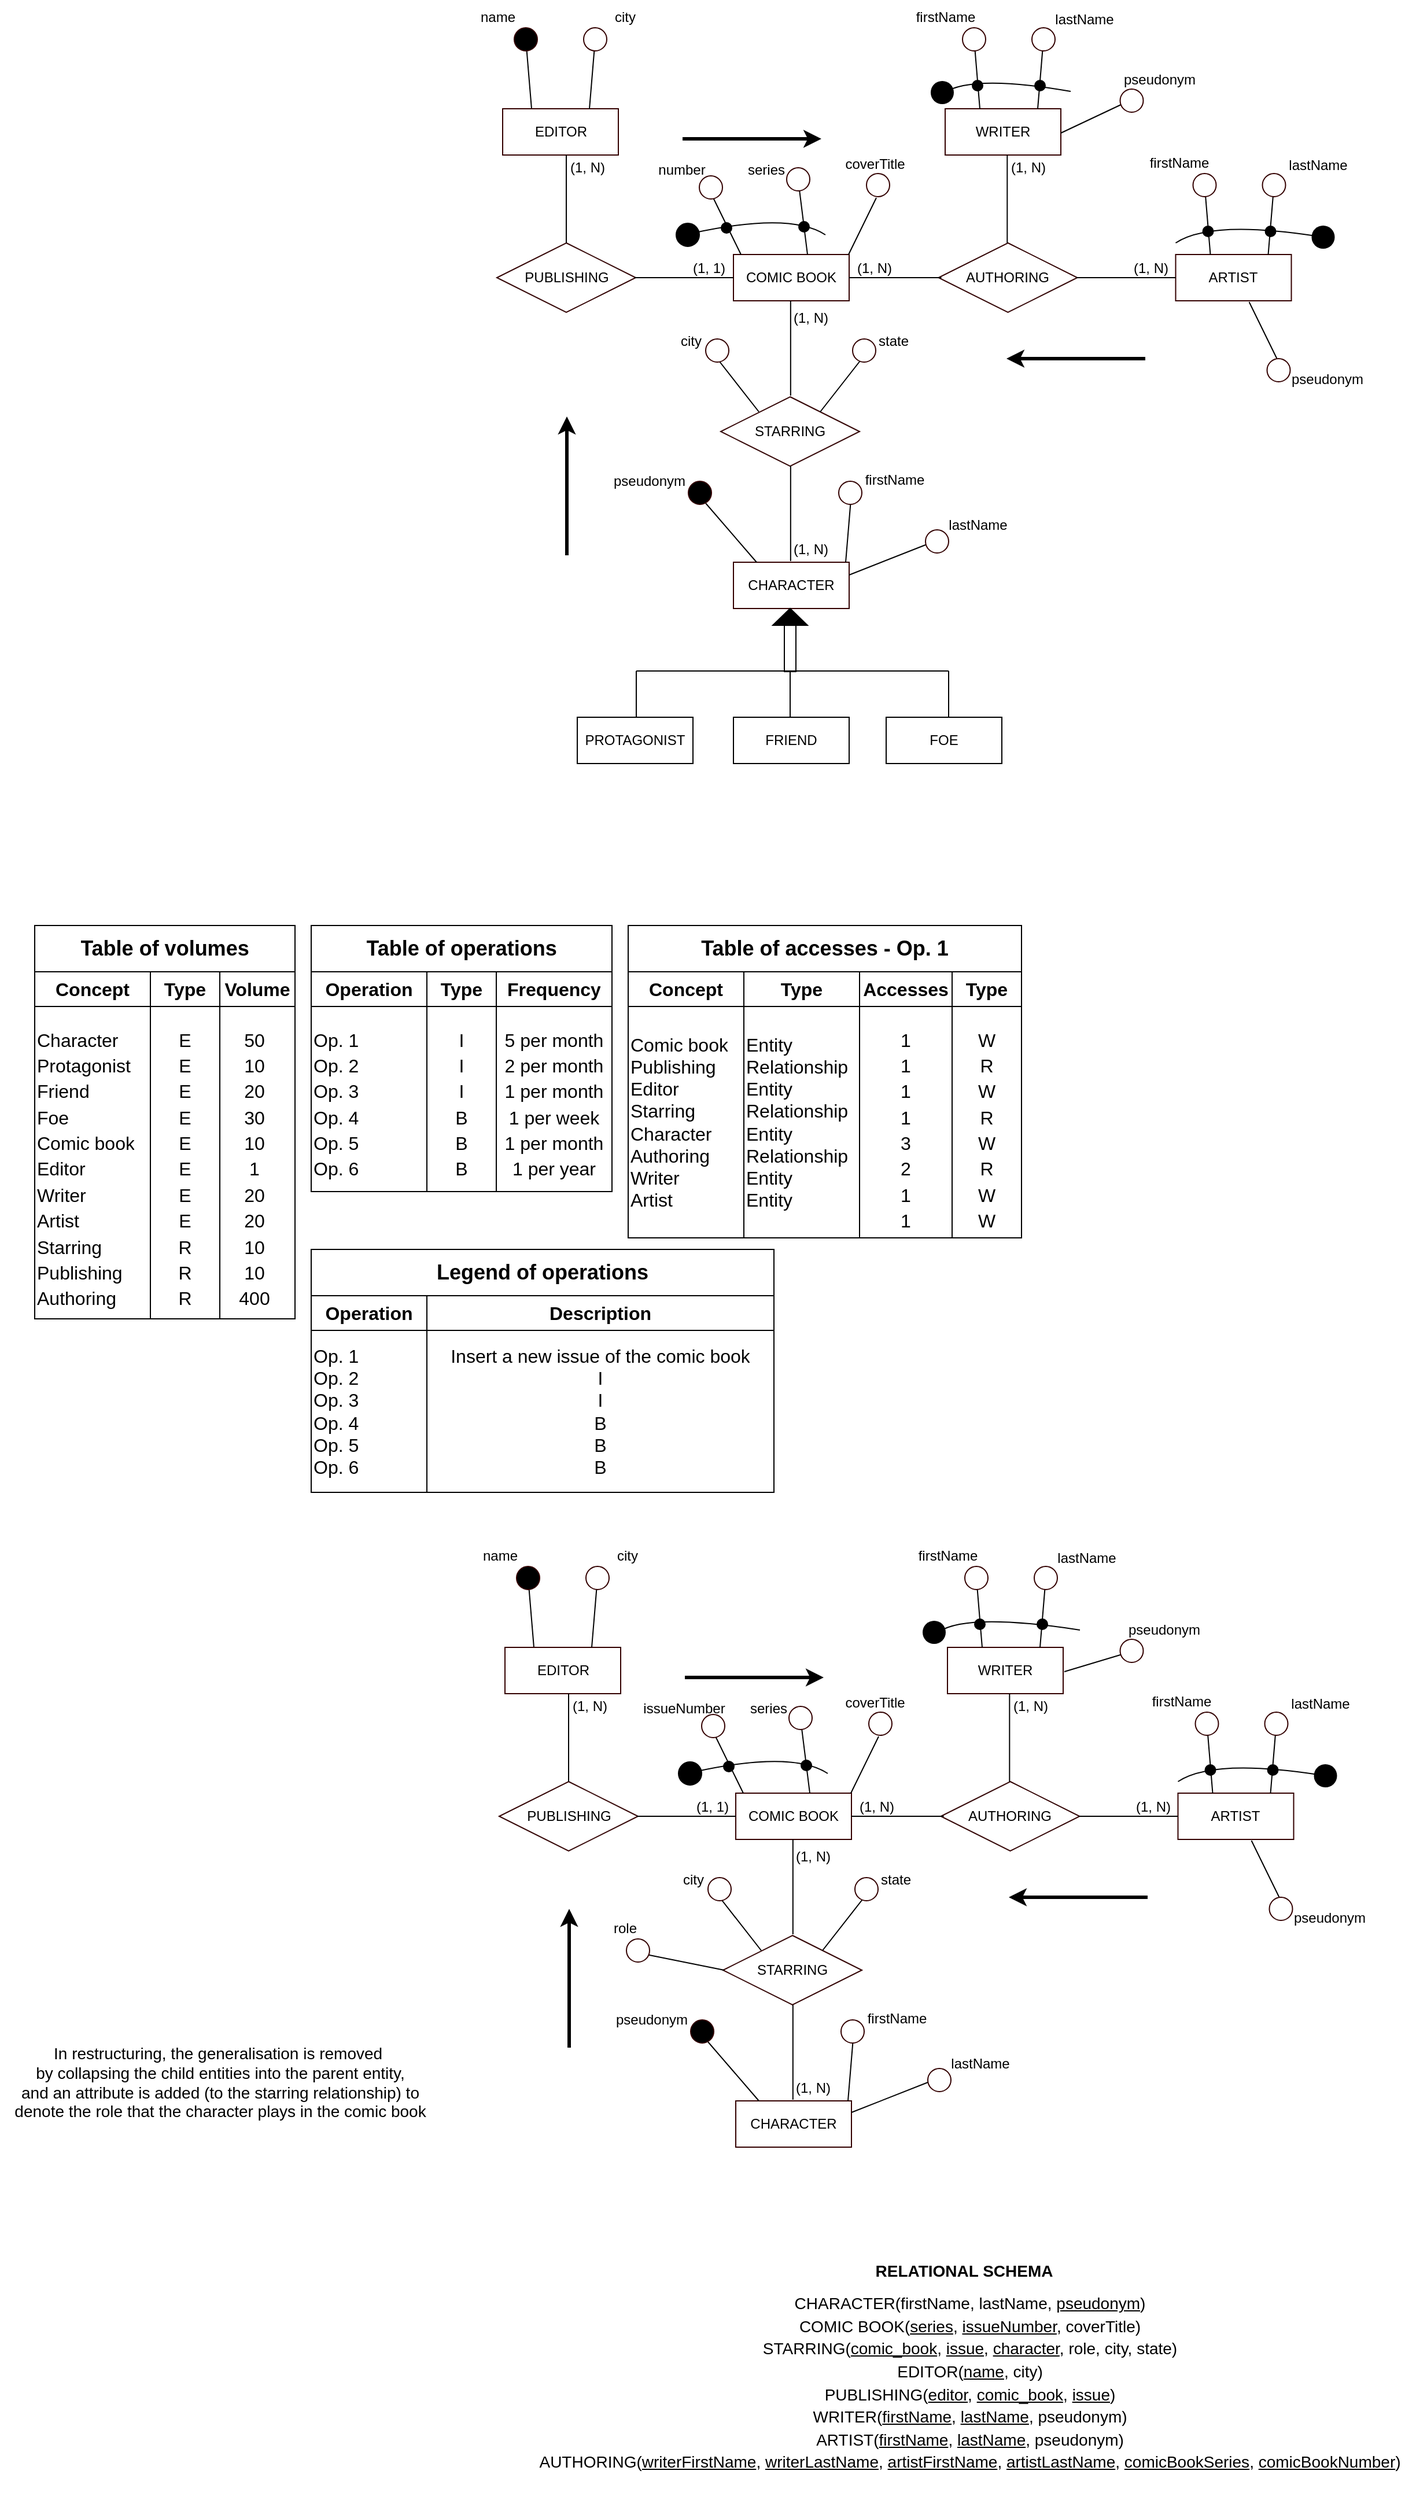<mxfile version="21.2.1" type="device">
  <diagram id="R2lEEEUBdFMjLlhIrx00" name="Page-1">
    <mxGraphModel dx="1950" dy="-375" grid="1" gridSize="10" guides="1" tooltips="1" connect="1" arrows="1" fold="1" page="1" pageScale="1" pageWidth="850" pageHeight="1100" math="0" shadow="0" extFonts="Permanent Marker^https://fonts.googleapis.com/css?family=Permanent+Marker">
      <root>
        <mxCell id="0" />
        <mxCell id="1" parent="0" />
        <mxCell id="qVDS9Y4xoa_HRoGHc8q_-1" style="edgeStyle=none;rounded=0;orthogonalLoop=1;jettySize=auto;html=1;exitX=0.75;exitY=0;exitDx=0;exitDy=0;startArrow=none;" parent="1" source="qVDS9Y4xoa_HRoGHc8q_-7" edge="1">
          <mxGeometry relative="1" as="geometry">
            <mxPoint x="-315.5" y="1154" as="targetPoint" />
          </mxGeometry>
        </mxCell>
        <mxCell id="qVDS9Y4xoa_HRoGHc8q_-2" style="edgeStyle=none;rounded=0;orthogonalLoop=1;jettySize=auto;html=1;exitX=0.25;exitY=0;exitDx=0;exitDy=0;" parent="1" source="qVDS9Y4xoa_HRoGHc8q_-3" edge="1">
          <mxGeometry relative="1" as="geometry">
            <mxPoint x="-375.5" y="1154" as="targetPoint" />
          </mxGeometry>
        </mxCell>
        <mxCell id="qVDS9Y4xoa_HRoGHc8q_-3" value="EDITOR" style="whiteSpace=wrap;html=1;align=center;shadow=0;sketch=0;fillStyle=solid;strokeColor=#330000;strokeWidth=1;fillColor=#FFFFFF;" parent="1" vertex="1">
          <mxGeometry x="-395.5" y="1214" width="100" height="40" as="geometry" />
        </mxCell>
        <mxCell id="qVDS9Y4xoa_HRoGHc8q_-4" value="WRITER" style="whiteSpace=wrap;html=1;align=center;shadow=0;sketch=0;fillStyle=solid;strokeColor=#330000;strokeWidth=1;fillColor=#FFFFFF;" parent="1" vertex="1">
          <mxGeometry x="-13" y="1214" width="100" height="40" as="geometry" />
        </mxCell>
        <mxCell id="qVDS9Y4xoa_HRoGHc8q_-5" value="name" style="text;html=1;align=center;verticalAlign=middle;resizable=0;points=[];autosize=1;strokeColor=none;fillColor=none;" parent="1" vertex="1">
          <mxGeometry x="-425.5" y="1120" width="50" height="30" as="geometry" />
        </mxCell>
        <mxCell id="qVDS9Y4xoa_HRoGHc8q_-6" value="" style="edgeStyle=none;rounded=0;orthogonalLoop=1;jettySize=auto;html=1;exitX=0.75;exitY=0;exitDx=0;exitDy=0;endArrow=none;" parent="1" source="qVDS9Y4xoa_HRoGHc8q_-3" target="qVDS9Y4xoa_HRoGHc8q_-7" edge="1">
          <mxGeometry relative="1" as="geometry">
            <mxPoint x="-315.5" y="1154" as="targetPoint" />
            <mxPoint x="-320.5" y="1214" as="sourcePoint" />
          </mxGeometry>
        </mxCell>
        <mxCell id="qVDS9Y4xoa_HRoGHc8q_-7" value="" style="ellipse;whiteSpace=wrap;html=1;fillColor=#FFFFFF;strokeColor=#330000;shadow=0;sketch=0;fillStyle=solid;strokeWidth=1;" parent="1" vertex="1">
          <mxGeometry x="-325.5" y="1144" width="20" height="20" as="geometry" />
        </mxCell>
        <mxCell id="qVDS9Y4xoa_HRoGHc8q_-8" value="" style="ellipse;whiteSpace=wrap;html=1;fillColor=#000000;strokeColor=#330000;shadow=0;sketch=0;fillStyle=solid;strokeWidth=1;" parent="1" vertex="1">
          <mxGeometry x="-385.5" y="1144" width="20" height="20" as="geometry" />
        </mxCell>
        <mxCell id="qVDS9Y4xoa_HRoGHc8q_-9" value="city" style="text;html=1;align=center;verticalAlign=middle;resizable=0;points=[];autosize=1;strokeColor=none;fillColor=none;" parent="1" vertex="1">
          <mxGeometry x="-310.5" y="1120" width="40" height="30" as="geometry" />
        </mxCell>
        <mxCell id="qVDS9Y4xoa_HRoGHc8q_-14" style="edgeStyle=none;rounded=0;orthogonalLoop=1;jettySize=auto;html=1;exitX=0.75;exitY=0;exitDx=0;exitDy=0;startArrow=none;" parent="1" source="qVDS9Y4xoa_HRoGHc8q_-18" edge="1">
          <mxGeometry relative="1" as="geometry">
            <mxPoint x="72" y="1154" as="targetPoint" />
          </mxGeometry>
        </mxCell>
        <mxCell id="qVDS9Y4xoa_HRoGHc8q_-15" style="edgeStyle=none;rounded=0;orthogonalLoop=1;jettySize=auto;html=1;exitX=0.25;exitY=0;exitDx=0;exitDy=0;" parent="1" edge="1">
          <mxGeometry relative="1" as="geometry">
            <mxPoint x="12" y="1154" as="targetPoint" />
            <mxPoint x="17" y="1214" as="sourcePoint" />
          </mxGeometry>
        </mxCell>
        <mxCell id="qVDS9Y4xoa_HRoGHc8q_-16" value="firstName" style="text;html=1;align=center;verticalAlign=middle;resizable=0;points=[];autosize=1;strokeColor=none;fillColor=none;" parent="1" vertex="1">
          <mxGeometry x="-48" y="1120" width="70" height="30" as="geometry" />
        </mxCell>
        <mxCell id="qVDS9Y4xoa_HRoGHc8q_-17" value="" style="edgeStyle=none;rounded=0;orthogonalLoop=1;jettySize=auto;html=1;exitX=0.75;exitY=0;exitDx=0;exitDy=0;endArrow=none;" parent="1" target="qVDS9Y4xoa_HRoGHc8q_-18" edge="1">
          <mxGeometry relative="1" as="geometry">
            <mxPoint x="72" y="1154" as="targetPoint" />
            <mxPoint x="67" y="1214" as="sourcePoint" />
          </mxGeometry>
        </mxCell>
        <mxCell id="qVDS9Y4xoa_HRoGHc8q_-18" value="" style="ellipse;whiteSpace=wrap;html=1;fillColor=#FFFFFF;strokeColor=#330000;shadow=0;sketch=0;fillStyle=solid;strokeWidth=1;" parent="1" vertex="1">
          <mxGeometry x="62" y="1144" width="20" height="20" as="geometry" />
        </mxCell>
        <mxCell id="qVDS9Y4xoa_HRoGHc8q_-19" value="" style="ellipse;whiteSpace=wrap;html=1;fillColor=#FFFFFF;strokeColor=#330000;shadow=0;sketch=0;fillStyle=solid;strokeWidth=1;" parent="1" vertex="1">
          <mxGeometry x="2" y="1144" width="20" height="20" as="geometry" />
        </mxCell>
        <mxCell id="qVDS9Y4xoa_HRoGHc8q_-20" value="" style="shape=waypoint;fillStyle=solid;size=6;pointerEvents=1;points=[];resizable=0;rotatable=0;perimeter=centerPerimeter;snapToPoint=1;strokeWidth=3;fillColor=none;strokeColor=default;perimeterSpacing=0;shadow=0;sketch=0;flipV=0;flipH=0;" parent="1" vertex="1">
          <mxGeometry x="5" y="1184" width="20" height="20" as="geometry" />
        </mxCell>
        <mxCell id="qVDS9Y4xoa_HRoGHc8q_-21" value="" style="shape=waypoint;fillStyle=solid;size=6;pointerEvents=1;points=[];resizable=0;rotatable=0;perimeter=centerPerimeter;snapToPoint=1;strokeWidth=3;fillColor=none;strokeColor=default;perimeterSpacing=0;shadow=0;sketch=0;flipV=0;flipH=0;" parent="1" vertex="1">
          <mxGeometry x="59" y="1184" width="20" height="20" as="geometry" />
        </mxCell>
        <mxCell id="qVDS9Y4xoa_HRoGHc8q_-22" value="" style="curved=1;endArrow=classic;html=1;rounded=0;entryX=0.574;entryY=0.321;entryDx=0;entryDy=0;entryPerimeter=0;exitX=0.574;exitY=0.321;exitDx=0;exitDy=0;exitPerimeter=0;" parent="1" edge="1">
          <mxGeometry width="50" height="50" relative="1" as="geometry">
            <mxPoint x="95.5" y="1199" as="sourcePoint" />
            <mxPoint x="-20" y="1204" as="targetPoint" />
            <Array as="points">
              <mxPoint x="10.25" y="1184" />
              <mxPoint x="-19.75" y="1204" />
            </Array>
          </mxGeometry>
        </mxCell>
        <mxCell id="qVDS9Y4xoa_HRoGHc8q_-23" value="" style="shape=waypoint;fillStyle=solid;size=6;pointerEvents=1;points=[];resizable=0;rotatable=0;perimeter=centerPerimeter;snapToPoint=1;strokeWidth=8;fillColor=none;strokeColor=default;perimeterSpacing=0;shadow=0;sketch=0;" parent="1" vertex="1">
          <mxGeometry x="-25.5" y="1190" width="20" height="20" as="geometry" />
        </mxCell>
        <mxCell id="qVDS9Y4xoa_HRoGHc8q_-24" value="lastName" style="text;html=1;align=center;verticalAlign=middle;resizable=0;points=[];autosize=1;strokeColor=none;fillColor=none;" parent="1" vertex="1">
          <mxGeometry x="72" y="1122" width="70" height="30" as="geometry" />
        </mxCell>
        <mxCell id="qVDS9Y4xoa_HRoGHc8q_-25" value="PUBLISHING" style="shape=rhombus;perimeter=rhombusPerimeter;whiteSpace=wrap;html=1;align=center;shadow=0;sketch=0;fillStyle=solid;strokeColor=#330000;strokeWidth=1;fillColor=#FFFFFF;" parent="1" vertex="1">
          <mxGeometry x="-400.5" y="1330" width="120" height="60" as="geometry" />
        </mxCell>
        <mxCell id="qVDS9Y4xoa_HRoGHc8q_-26" value="" style="endArrow=none;html=1;rounded=0;" parent="1" target="qVDS9Y4xoa_HRoGHc8q_-25" edge="1">
          <mxGeometry relative="1" as="geometry">
            <mxPoint x="-340.5" y="1254" as="sourcePoint" />
            <mxPoint x="-265.5" y="1254" as="targetPoint" />
          </mxGeometry>
        </mxCell>
        <mxCell id="qVDS9Y4xoa_HRoGHc8q_-27" value="(1, N)" style="resizable=0;html=1;align=left;verticalAlign=bottom;shadow=0;sketch=0;fillStyle=solid;strokeColor=#330000;strokeWidth=1;fillColor=#FFFFFF;" parent="qVDS9Y4xoa_HRoGHc8q_-26" connectable="0" vertex="1">
          <mxGeometry x="-1" relative="1" as="geometry">
            <mxPoint x="1" y="19" as="offset" />
          </mxGeometry>
        </mxCell>
        <mxCell id="qVDS9Y4xoa_HRoGHc8q_-28" value="COMIC BOOK" style="whiteSpace=wrap;html=1;align=center;shadow=0;sketch=0;fillStyle=solid;strokeColor=#330000;strokeWidth=1;fillColor=#FFFFFF;" parent="1" vertex="1">
          <mxGeometry x="-196" y="1340" width="100" height="40" as="geometry" />
        </mxCell>
        <mxCell id="qVDS9Y4xoa_HRoGHc8q_-29" value="" style="endArrow=none;html=1;rounded=0;" parent="1" edge="1">
          <mxGeometry relative="1" as="geometry">
            <mxPoint x="-281.5" y="1360" as="sourcePoint" />
            <mxPoint x="-196" y="1360" as="targetPoint" />
          </mxGeometry>
        </mxCell>
        <mxCell id="qVDS9Y4xoa_HRoGHc8q_-30" value="(1, 1)" style="resizable=0;html=1;align=left;verticalAlign=bottom;shadow=0;sketch=0;fillStyle=solid;strokeColor=#330000;strokeWidth=1;fillColor=#FFFFFF;" parent="qVDS9Y4xoa_HRoGHc8q_-29" connectable="0" vertex="1">
          <mxGeometry x="-1" relative="1" as="geometry">
            <mxPoint x="48" as="offset" />
          </mxGeometry>
        </mxCell>
        <mxCell id="qVDS9Y4xoa_HRoGHc8q_-33" value="coverTitle" style="text;html=1;align=center;verticalAlign=middle;resizable=0;points=[];autosize=1;strokeColor=none;fillColor=none;" parent="1" vertex="1">
          <mxGeometry x="-114" y="1247" width="80" height="30" as="geometry" />
        </mxCell>
        <mxCell id="qVDS9Y4xoa_HRoGHc8q_-37" value="ARTIST" style="whiteSpace=wrap;html=1;align=center;shadow=0;sketch=0;fillStyle=solid;strokeColor=#330000;strokeWidth=1;fillColor=#FFFFFF;" parent="1" vertex="1">
          <mxGeometry x="186.25" y="1340" width="100" height="40" as="geometry" />
        </mxCell>
        <mxCell id="qVDS9Y4xoa_HRoGHc8q_-38" value="AUTHORING" style="shape=rhombus;perimeter=rhombusPerimeter;whiteSpace=wrap;html=1;align=center;shadow=0;sketch=0;fillStyle=solid;strokeColor=#330000;strokeWidth=1;fillColor=#FFFFFF;" parent="1" vertex="1">
          <mxGeometry x="-18.75" y="1330" width="120" height="60" as="geometry" />
        </mxCell>
        <mxCell id="qVDS9Y4xoa_HRoGHc8q_-39" value="" style="endArrow=none;html=1;rounded=0;" parent="1" edge="1">
          <mxGeometry relative="1" as="geometry">
            <mxPoint x="-96.25" y="1360" as="sourcePoint" />
            <mxPoint x="-16.25" y="1360" as="targetPoint" />
          </mxGeometry>
        </mxCell>
        <mxCell id="qVDS9Y4xoa_HRoGHc8q_-40" value="(1, N)" style="resizable=0;html=1;align=left;verticalAlign=bottom;shadow=0;sketch=0;fillStyle=solid;strokeColor=#330000;strokeWidth=1;fillColor=#FFFFFF;" parent="qVDS9Y4xoa_HRoGHc8q_-39" connectable="0" vertex="1">
          <mxGeometry x="-1" relative="1" as="geometry">
            <mxPoint x="5" as="offset" />
          </mxGeometry>
        </mxCell>
        <mxCell id="qVDS9Y4xoa_HRoGHc8q_-41" value="" style="endArrow=none;html=1;rounded=0;" parent="1" edge="1">
          <mxGeometry relative="1" as="geometry">
            <mxPoint x="100.75" y="1360" as="sourcePoint" />
            <mxPoint x="186.25" y="1360" as="targetPoint" />
          </mxGeometry>
        </mxCell>
        <mxCell id="qVDS9Y4xoa_HRoGHc8q_-42" value="(1, N)" style="resizable=0;html=1;align=left;verticalAlign=bottom;shadow=0;sketch=0;fillStyle=solid;strokeColor=#330000;strokeWidth=1;fillColor=#FFFFFF;" parent="qVDS9Y4xoa_HRoGHc8q_-41" connectable="0" vertex="1">
          <mxGeometry x="-1" relative="1" as="geometry">
            <mxPoint x="47" as="offset" />
          </mxGeometry>
        </mxCell>
        <mxCell id="qVDS9Y4xoa_HRoGHc8q_-43" style="edgeStyle=none;rounded=0;orthogonalLoop=1;jettySize=auto;html=1;exitX=0.75;exitY=0;exitDx=0;exitDy=0;startArrow=none;" parent="1" source="qVDS9Y4xoa_HRoGHc8q_-47" edge="1">
          <mxGeometry relative="1" as="geometry">
            <mxPoint x="271.25" y="1280" as="targetPoint" />
          </mxGeometry>
        </mxCell>
        <mxCell id="qVDS9Y4xoa_HRoGHc8q_-44" style="edgeStyle=none;rounded=0;orthogonalLoop=1;jettySize=auto;html=1;exitX=0.25;exitY=0;exitDx=0;exitDy=0;" parent="1" edge="1">
          <mxGeometry relative="1" as="geometry">
            <mxPoint x="211.25" y="1280" as="targetPoint" />
            <mxPoint x="216.25" y="1340" as="sourcePoint" />
          </mxGeometry>
        </mxCell>
        <mxCell id="qVDS9Y4xoa_HRoGHc8q_-45" value="firstName" style="text;html=1;align=center;verticalAlign=middle;resizable=0;points=[];autosize=1;strokeColor=none;fillColor=none;" parent="1" vertex="1">
          <mxGeometry x="154.25" y="1246" width="70" height="30" as="geometry" />
        </mxCell>
        <mxCell id="qVDS9Y4xoa_HRoGHc8q_-46" value="" style="edgeStyle=none;rounded=0;orthogonalLoop=1;jettySize=auto;html=1;exitX=0.75;exitY=0;exitDx=0;exitDy=0;endArrow=none;" parent="1" target="qVDS9Y4xoa_HRoGHc8q_-47" edge="1">
          <mxGeometry relative="1" as="geometry">
            <mxPoint x="271.25" y="1280" as="targetPoint" />
            <mxPoint x="266.25" y="1340" as="sourcePoint" />
          </mxGeometry>
        </mxCell>
        <mxCell id="qVDS9Y4xoa_HRoGHc8q_-47" value="" style="ellipse;whiteSpace=wrap;html=1;fillColor=#FFFFFF;strokeColor=#330000;shadow=0;sketch=0;fillStyle=solid;strokeWidth=1;" parent="1" vertex="1">
          <mxGeometry x="261.25" y="1270" width="20" height="20" as="geometry" />
        </mxCell>
        <mxCell id="qVDS9Y4xoa_HRoGHc8q_-48" value="" style="ellipse;whiteSpace=wrap;html=1;fillColor=#FFFFFF;strokeColor=#330000;shadow=0;sketch=0;fillStyle=solid;strokeWidth=1;" parent="1" vertex="1">
          <mxGeometry x="201.25" y="1270" width="20" height="20" as="geometry" />
        </mxCell>
        <mxCell id="qVDS9Y4xoa_HRoGHc8q_-49" value="" style="shape=waypoint;fillStyle=solid;size=6;pointerEvents=1;points=[];resizable=0;rotatable=0;perimeter=centerPerimeter;snapToPoint=1;strokeWidth=3;fillColor=none;strokeColor=default;perimeterSpacing=0;shadow=0;sketch=0;flipV=0;flipH=0;" parent="1" vertex="1">
          <mxGeometry x="204.25" y="1310" width="20" height="20" as="geometry" />
        </mxCell>
        <mxCell id="qVDS9Y4xoa_HRoGHc8q_-50" value="" style="shape=waypoint;fillStyle=solid;size=6;pointerEvents=1;points=[];resizable=0;rotatable=0;perimeter=centerPerimeter;snapToPoint=1;strokeWidth=3;fillColor=none;strokeColor=default;perimeterSpacing=0;shadow=0;sketch=0;flipV=0;flipH=0;" parent="1" vertex="1">
          <mxGeometry x="258.25" y="1310" width="20" height="20" as="geometry" />
        </mxCell>
        <mxCell id="qVDS9Y4xoa_HRoGHc8q_-51" value="" style="curved=1;endArrow=classic;html=1;rounded=0;entryX=0.574;entryY=0.321;entryDx=0;entryDy=0;entryPerimeter=0;" parent="1" target="qVDS9Y4xoa_HRoGHc8q_-52" edge="1">
          <mxGeometry width="50" height="50" relative="1" as="geometry">
            <mxPoint x="186.25" y="1330" as="sourcePoint" />
            <mxPoint x="316.5" y="1310" as="targetPoint" />
            <Array as="points">
              <mxPoint x="186.5" y="1330" />
              <mxPoint x="216.5" y="1310" />
            </Array>
          </mxGeometry>
        </mxCell>
        <mxCell id="qVDS9Y4xoa_HRoGHc8q_-52" value="" style="shape=waypoint;fillStyle=solid;size=6;pointerEvents=1;points=[];resizable=0;rotatable=0;perimeter=centerPerimeter;snapToPoint=1;strokeWidth=8;fillColor=none;strokeColor=default;perimeterSpacing=0;shadow=0;sketch=0;" parent="1" vertex="1">
          <mxGeometry x="303.75" y="1315" width="20" height="20" as="geometry" />
        </mxCell>
        <mxCell id="qVDS9Y4xoa_HRoGHc8q_-53" value="lastName" style="text;html=1;align=center;verticalAlign=middle;resizable=0;points=[];autosize=1;strokeColor=none;fillColor=none;" parent="1" vertex="1">
          <mxGeometry x="274.25" y="1248" width="70" height="30" as="geometry" />
        </mxCell>
        <mxCell id="qVDS9Y4xoa_HRoGHc8q_-54" value="" style="endArrow=none;html=1;rounded=0;" parent="1" edge="1">
          <mxGeometry width="50" height="50" relative="1" as="geometry">
            <mxPoint x="249.75" y="1381" as="sourcePoint" />
            <mxPoint x="273.75" y="1430" as="targetPoint" />
          </mxGeometry>
        </mxCell>
        <mxCell id="qVDS9Y4xoa_HRoGHc8q_-55" value="" style="ellipse;whiteSpace=wrap;html=1;aspect=fixed;shadow=0;sketch=0;fillStyle=solid;strokeColor=#330000;strokeWidth=1;fillColor=#FFFFFF;" parent="1" vertex="1">
          <mxGeometry x="265.25" y="1430" width="20" height="20" as="geometry" />
        </mxCell>
        <mxCell id="qVDS9Y4xoa_HRoGHc8q_-56" value="" style="endArrow=none;html=1;rounded=0;" parent="1" edge="1">
          <mxGeometry relative="1" as="geometry">
            <mxPoint x="40.66" y="1254" as="sourcePoint" />
            <mxPoint x="40.66" y="1330" as="targetPoint" />
          </mxGeometry>
        </mxCell>
        <mxCell id="qVDS9Y4xoa_HRoGHc8q_-57" value="(1, N)" style="resizable=0;html=1;align=left;verticalAlign=bottom;shadow=0;sketch=0;fillStyle=solid;strokeColor=#330000;strokeWidth=1;fillColor=#FFFFFF;" parent="qVDS9Y4xoa_HRoGHc8q_-56" connectable="0" vertex="1">
          <mxGeometry x="-1" relative="1" as="geometry">
            <mxPoint x="1" y="19" as="offset" />
          </mxGeometry>
        </mxCell>
        <mxCell id="qVDS9Y4xoa_HRoGHc8q_-58" value="pseudonym" style="text;html=1;align=center;verticalAlign=middle;resizable=0;points=[];autosize=1;strokeColor=none;fillColor=none;" parent="1" vertex="1">
          <mxGeometry x="272.25" y="1433" width="90" height="30" as="geometry" />
        </mxCell>
        <mxCell id="qVDS9Y4xoa_HRoGHc8q_-59" value="" style="endArrow=none;html=1;rounded=0;" parent="1" edge="1">
          <mxGeometry width="50" height="50" relative="1" as="geometry">
            <mxPoint x="87" y="1235" as="sourcePoint" />
            <mxPoint x="140" y="1210" as="targetPoint" />
          </mxGeometry>
        </mxCell>
        <mxCell id="qVDS9Y4xoa_HRoGHc8q_-60" value="" style="ellipse;whiteSpace=wrap;html=1;aspect=fixed;shadow=0;sketch=0;fillStyle=solid;strokeColor=#330000;strokeWidth=1;fillColor=#FFFFFF;flipV=1;" parent="1" vertex="1">
          <mxGeometry x="138.25" y="1197" width="20" height="20" as="geometry" />
        </mxCell>
        <mxCell id="qVDS9Y4xoa_HRoGHc8q_-61" value="pseudonym" style="text;html=1;align=center;verticalAlign=middle;resizable=0;points=[];autosize=1;strokeColor=none;fillColor=none;flipV=1;" parent="1" vertex="1">
          <mxGeometry x="126.5" y="1174" width="90" height="30" as="geometry" />
        </mxCell>
        <mxCell id="qVDS9Y4xoa_HRoGHc8q_-62" value="" style="endArrow=none;html=1;rounded=0;" parent="1" edge="1">
          <mxGeometry relative="1" as="geometry">
            <mxPoint x="-146.59" y="1462" as="sourcePoint" />
            <mxPoint x="-146.59" y="1380" as="targetPoint" />
          </mxGeometry>
        </mxCell>
        <mxCell id="qVDS9Y4xoa_HRoGHc8q_-63" value="(1, N)" style="resizable=0;html=1;align=left;verticalAlign=bottom;shadow=0;sketch=0;fillStyle=solid;strokeColor=#330000;strokeWidth=1;fillColor=#FFFFFF;" parent="qVDS9Y4xoa_HRoGHc8q_-62" connectable="0" vertex="1">
          <mxGeometry x="-1" relative="1" as="geometry">
            <mxPoint x="1" y="-59" as="offset" />
          </mxGeometry>
        </mxCell>
        <mxCell id="qVDS9Y4xoa_HRoGHc8q_-64" value="STARRING" style="shape=rhombus;perimeter=rhombusPerimeter;whiteSpace=wrap;html=1;align=center;shadow=0;sketch=0;fillStyle=solid;strokeColor=#330000;strokeWidth=1;fillColor=#FFFFFF;" parent="1" vertex="1">
          <mxGeometry x="-207" y="1463" width="120" height="60" as="geometry" />
        </mxCell>
        <mxCell id="qVDS9Y4xoa_HRoGHc8q_-65" value="" style="endArrow=none;html=1;rounded=0;" parent="1" edge="1">
          <mxGeometry relative="1" as="geometry">
            <mxPoint x="-146.59" y="1605" as="sourcePoint" />
            <mxPoint x="-146.59" y="1523" as="targetPoint" />
          </mxGeometry>
        </mxCell>
        <mxCell id="qVDS9Y4xoa_HRoGHc8q_-66" value="(1, N)" style="resizable=0;html=1;align=left;verticalAlign=bottom;shadow=0;sketch=0;fillStyle=solid;strokeColor=#330000;strokeWidth=1;fillColor=#FFFFFF;" parent="qVDS9Y4xoa_HRoGHc8q_-65" connectable="0" vertex="1">
          <mxGeometry x="-1" relative="1" as="geometry">
            <mxPoint x="1" y="-2" as="offset" />
          </mxGeometry>
        </mxCell>
        <mxCell id="qVDS9Y4xoa_HRoGHc8q_-67" value="CHARACTER" style="whiteSpace=wrap;html=1;align=center;shadow=0;sketch=0;fillStyle=solid;strokeColor=#330000;strokeWidth=1;fillColor=#FFFFFF;" parent="1" vertex="1">
          <mxGeometry x="-196" y="1606" width="100" height="40" as="geometry" />
        </mxCell>
        <mxCell id="qVDS9Y4xoa_HRoGHc8q_-68" value="" style="html=1;shadow=0;dashed=0;align=center;verticalAlign=middle;shape=mxgraph.arrows2.arrow;dy=0.6;dx=40;direction=north;notch=0;fillStyle=solid;fillColor=#000000;" parent="1" vertex="1">
          <mxGeometry x="-162" y="1646" width="30" height="14.55" as="geometry" />
        </mxCell>
        <mxCell id="qVDS9Y4xoa_HRoGHc8q_-69" value="" style="rounded=0;whiteSpace=wrap;html=1;" parent="1" vertex="1">
          <mxGeometry x="-152" y="1660.55" width="10" height="40" as="geometry" />
        </mxCell>
        <mxCell id="qVDS9Y4xoa_HRoGHc8q_-70" value="" style="endArrow=none;html=1;rounded=0;" parent="1" edge="1">
          <mxGeometry width="50" height="50" relative="1" as="geometry">
            <mxPoint x="-280" y="1700" as="sourcePoint" />
            <mxPoint x="-10" y="1700" as="targetPoint" />
          </mxGeometry>
        </mxCell>
        <mxCell id="qVDS9Y4xoa_HRoGHc8q_-71" value="" style="endArrow=none;html=1;rounded=0;" parent="1" edge="1">
          <mxGeometry width="50" height="50" relative="1" as="geometry">
            <mxPoint x="-280" y="1740" as="sourcePoint" />
            <mxPoint x="-280" y="1700" as="targetPoint" />
          </mxGeometry>
        </mxCell>
        <mxCell id="qVDS9Y4xoa_HRoGHc8q_-72" value="" style="endArrow=none;html=1;rounded=0;" parent="1" edge="1">
          <mxGeometry width="50" height="50" relative="1" as="geometry">
            <mxPoint x="-147" y="1740" as="sourcePoint" />
            <mxPoint x="-147" y="1700" as="targetPoint" />
          </mxGeometry>
        </mxCell>
        <mxCell id="qVDS9Y4xoa_HRoGHc8q_-73" value="" style="endArrow=none;html=1;rounded=0;" parent="1" edge="1">
          <mxGeometry width="50" height="50" relative="1" as="geometry">
            <mxPoint x="-10" y="1740" as="sourcePoint" />
            <mxPoint x="-10" y="1700" as="targetPoint" />
          </mxGeometry>
        </mxCell>
        <mxCell id="qVDS9Y4xoa_HRoGHc8q_-74" value="PROTAGONIST" style="whiteSpace=wrap;html=1;align=center;fillStyle=auto;fillColor=#ffffff;" parent="1" vertex="1">
          <mxGeometry x="-331" y="1740" width="100" height="40" as="geometry" />
        </mxCell>
        <mxCell id="qVDS9Y4xoa_HRoGHc8q_-75" value="FRIEND" style="whiteSpace=wrap;html=1;align=center;fillStyle=auto;fillColor=#ffffff;" parent="1" vertex="1">
          <mxGeometry x="-196" y="1740" width="100" height="40" as="geometry" />
        </mxCell>
        <mxCell id="qVDS9Y4xoa_HRoGHc8q_-76" value="FOE" style="whiteSpace=wrap;html=1;align=center;fillStyle=auto;fillColor=#ffffff;" parent="1" vertex="1">
          <mxGeometry x="-64" y="1740" width="100" height="40" as="geometry" />
        </mxCell>
        <mxCell id="qVDS9Y4xoa_HRoGHc8q_-77" value="firstName" style="text;html=1;align=center;verticalAlign=middle;resizable=0;points=[];autosize=1;strokeColor=none;fillColor=none;" parent="1" vertex="1">
          <mxGeometry x="-92.5" y="1520" width="70" height="30" as="geometry" />
        </mxCell>
        <mxCell id="qVDS9Y4xoa_HRoGHc8q_-78" value="" style="edgeStyle=none;rounded=0;orthogonalLoop=1;jettySize=auto;html=1;exitX=0.75;exitY=0;exitDx=0;exitDy=0;endArrow=none;" parent="1" edge="1">
          <mxGeometry relative="1" as="geometry">
            <mxPoint x="-94.83" y="1555.965" as="targetPoint" />
            <mxPoint x="-99" y="1606" as="sourcePoint" />
          </mxGeometry>
        </mxCell>
        <mxCell id="qVDS9Y4xoa_HRoGHc8q_-79" value="" style="ellipse;whiteSpace=wrap;html=1;fillColor=#FFFFFF;strokeColor=#330000;shadow=0;sketch=0;fillStyle=solid;strokeWidth=1;" parent="1" vertex="1">
          <mxGeometry x="-30" y="1578" width="20" height="20" as="geometry" />
        </mxCell>
        <mxCell id="qVDS9Y4xoa_HRoGHc8q_-80" value="" style="ellipse;whiteSpace=wrap;html=1;fillColor=#FFFFFF;strokeColor=#330000;shadow=0;sketch=0;fillStyle=solid;strokeWidth=1;" parent="1" vertex="1">
          <mxGeometry x="-105" y="1536" width="20" height="20" as="geometry" />
        </mxCell>
        <mxCell id="qVDS9Y4xoa_HRoGHc8q_-85" value="lastName" style="text;html=1;align=center;verticalAlign=middle;resizable=0;points=[];autosize=1;strokeColor=none;fillColor=none;" parent="1" vertex="1">
          <mxGeometry x="-20" y="1559" width="70" height="30" as="geometry" />
        </mxCell>
        <mxCell id="qVDS9Y4xoa_HRoGHc8q_-86" value="" style="edgeStyle=none;rounded=0;orthogonalLoop=1;jettySize=auto;html=1;exitX=0.75;exitY=0;exitDx=0;exitDy=0;endArrow=none;" parent="1" edge="1">
          <mxGeometry relative="1" as="geometry">
            <mxPoint x="-30" y="1591" as="targetPoint" />
            <mxPoint x="-96" y="1617" as="sourcePoint" />
          </mxGeometry>
        </mxCell>
        <mxCell id="qVDS9Y4xoa_HRoGHc8q_-87" value="" style="endArrow=none;html=1;rounded=0;" parent="1" edge="1">
          <mxGeometry width="50" height="50" relative="1" as="geometry">
            <mxPoint x="-176" y="1606" as="sourcePoint" />
            <mxPoint x="-220" y="1555" as="targetPoint" />
          </mxGeometry>
        </mxCell>
        <mxCell id="qVDS9Y4xoa_HRoGHc8q_-88" value="" style="ellipse;whiteSpace=wrap;html=1;fillColor=#000000;strokeColor=#330000;shadow=0;sketch=0;fillStyle=solid;strokeWidth=1;" parent="1" vertex="1">
          <mxGeometry x="-235" y="1536" width="20" height="20" as="geometry" />
        </mxCell>
        <mxCell id="qVDS9Y4xoa_HRoGHc8q_-89" value="pseudonym" style="text;html=1;align=center;verticalAlign=middle;resizable=0;points=[];autosize=1;strokeColor=none;fillColor=none;flipV=1;" parent="1" vertex="1">
          <mxGeometry x="-314" y="1521" width="90" height="30" as="geometry" />
        </mxCell>
        <mxCell id="qVDS9Y4xoa_HRoGHc8q_-90" value="" style="endArrow=none;html=1;rounded=0;" parent="1" edge="1">
          <mxGeometry width="50" height="50" relative="1" as="geometry">
            <mxPoint x="-174" y="1476" as="sourcePoint" />
            <mxPoint x="-210" y="1430" as="targetPoint" />
          </mxGeometry>
        </mxCell>
        <mxCell id="qVDS9Y4xoa_HRoGHc8q_-91" value="" style="endArrow=none;html=1;rounded=0;" parent="1" edge="1">
          <mxGeometry width="50" height="50" relative="1" as="geometry">
            <mxPoint x="-85" y="1430" as="sourcePoint" />
            <mxPoint x="-121" y="1476" as="targetPoint" />
          </mxGeometry>
        </mxCell>
        <mxCell id="qVDS9Y4xoa_HRoGHc8q_-92" value="" style="ellipse;whiteSpace=wrap;html=1;fillColor=#FFFFFF;strokeColor=#330000;shadow=0;sketch=0;fillStyle=solid;strokeWidth=1;" parent="1" vertex="1">
          <mxGeometry x="-93" y="1413" width="20" height="20" as="geometry" />
        </mxCell>
        <mxCell id="qVDS9Y4xoa_HRoGHc8q_-93" value="" style="ellipse;whiteSpace=wrap;html=1;fillColor=#FFFFFF;strokeColor=#330000;shadow=0;sketch=0;fillStyle=solid;strokeWidth=1;" parent="1" vertex="1">
          <mxGeometry x="-220" y="1413" width="20" height="20" as="geometry" />
        </mxCell>
        <mxCell id="qVDS9Y4xoa_HRoGHc8q_-94" value="city" style="text;html=1;align=center;verticalAlign=middle;resizable=0;points=[];autosize=1;strokeColor=none;fillColor=none;" parent="1" vertex="1">
          <mxGeometry x="-253.5" y="1400" width="40" height="30" as="geometry" />
        </mxCell>
        <mxCell id="qVDS9Y4xoa_HRoGHc8q_-95" value="state" style="text;html=1;align=center;verticalAlign=middle;resizable=0;points=[];autosize=1;strokeColor=none;fillColor=none;" parent="1" vertex="1">
          <mxGeometry x="-83.5" y="1400" width="50" height="30" as="geometry" />
        </mxCell>
        <mxCell id="qVDS9Y4xoa_HRoGHc8q_-219" value="" style="shape=table;startSize=0;container=1;collapsible=0;childLayout=tableLayout;fontSize=16;" parent="1" vertex="1">
          <mxGeometry x="-800" y="1920" width="225" height="340" as="geometry" />
        </mxCell>
        <mxCell id="qVDS9Y4xoa_HRoGHc8q_-242" style="shape=tableRow;horizontal=0;startSize=0;swimlaneHead=0;swimlaneBody=0;strokeColor=inherit;top=0;left=0;bottom=0;right=0;collapsible=0;dropTarget=0;fillColor=none;points=[[0,0.5],[1,0.5]];portConstraint=eastwest;fontSize=16;" parent="qVDS9Y4xoa_HRoGHc8q_-219" vertex="1">
          <mxGeometry width="225" height="40" as="geometry" />
        </mxCell>
        <mxCell id="qVDS9Y4xoa_HRoGHc8q_-243" value="&lt;b&gt;&lt;font style=&quot;font-size: 18px;&quot;&gt;Table of volumes&lt;/font&gt;&lt;/b&gt;" style="shape=partialRectangle;html=1;whiteSpace=wrap;connectable=0;strokeColor=inherit;overflow=hidden;fillColor=none;top=0;left=0;bottom=0;right=0;pointerEvents=1;fontSize=16;rowspan=1;colspan=3;" parent="qVDS9Y4xoa_HRoGHc8q_-242" vertex="1">
          <mxGeometry width="225" height="40" as="geometry">
            <mxRectangle width="100" height="40" as="alternateBounds" />
          </mxGeometry>
        </mxCell>
        <mxCell id="qVDS9Y4xoa_HRoGHc8q_-244" style="shape=partialRectangle;html=1;whiteSpace=wrap;connectable=0;strokeColor=inherit;overflow=hidden;fillColor=none;top=0;left=0;bottom=0;right=0;pointerEvents=1;fontSize=16;" parent="qVDS9Y4xoa_HRoGHc8q_-242" vertex="1" visible="0">
          <mxGeometry x="100" width="60" height="40" as="geometry">
            <mxRectangle width="60" height="40" as="alternateBounds" />
          </mxGeometry>
        </mxCell>
        <mxCell id="qVDS9Y4xoa_HRoGHc8q_-245" style="shape=partialRectangle;html=1;whiteSpace=wrap;connectable=0;strokeColor=inherit;overflow=hidden;fillColor=none;top=0;left=0;bottom=0;right=0;pointerEvents=1;fontSize=16;" parent="qVDS9Y4xoa_HRoGHc8q_-242" vertex="1" visible="0">
          <mxGeometry x="160" width="65" height="40" as="geometry">
            <mxRectangle width="65" height="40" as="alternateBounds" />
          </mxGeometry>
        </mxCell>
        <mxCell id="qVDS9Y4xoa_HRoGHc8q_-220" value="" style="shape=tableRow;horizontal=0;startSize=0;swimlaneHead=0;swimlaneBody=0;strokeColor=inherit;top=0;left=0;bottom=0;right=0;collapsible=0;dropTarget=0;fillColor=none;points=[[0,0.5],[1,0.5]];portConstraint=eastwest;fontSize=16;" parent="qVDS9Y4xoa_HRoGHc8q_-219" vertex="1">
          <mxGeometry y="40" width="225" height="30" as="geometry" />
        </mxCell>
        <mxCell id="qVDS9Y4xoa_HRoGHc8q_-221" value="&lt;b&gt;Concept&lt;/b&gt;" style="shape=partialRectangle;html=1;whiteSpace=wrap;connectable=0;strokeColor=inherit;overflow=hidden;fillColor=none;top=0;left=0;bottom=0;right=0;pointerEvents=1;fontSize=16;" parent="qVDS9Y4xoa_HRoGHc8q_-220" vertex="1">
          <mxGeometry width="100" height="30" as="geometry">
            <mxRectangle width="100" height="30" as="alternateBounds" />
          </mxGeometry>
        </mxCell>
        <mxCell id="qVDS9Y4xoa_HRoGHc8q_-222" value="&lt;b&gt;Type&lt;/b&gt;" style="shape=partialRectangle;html=1;whiteSpace=wrap;connectable=0;strokeColor=inherit;overflow=hidden;fillColor=none;top=0;left=0;bottom=0;right=0;pointerEvents=1;fontSize=16;" parent="qVDS9Y4xoa_HRoGHc8q_-220" vertex="1">
          <mxGeometry x="100" width="60" height="30" as="geometry">
            <mxRectangle width="60" height="30" as="alternateBounds" />
          </mxGeometry>
        </mxCell>
        <mxCell id="qVDS9Y4xoa_HRoGHc8q_-223" value="&lt;b&gt;Volume&lt;/b&gt;" style="shape=partialRectangle;html=1;whiteSpace=wrap;connectable=0;strokeColor=inherit;overflow=hidden;fillColor=none;top=0;left=0;bottom=0;right=0;pointerEvents=1;fontSize=16;" parent="qVDS9Y4xoa_HRoGHc8q_-220" vertex="1">
          <mxGeometry x="160" width="65" height="30" as="geometry">
            <mxRectangle width="65" height="30" as="alternateBounds" />
          </mxGeometry>
        </mxCell>
        <mxCell id="qVDS9Y4xoa_HRoGHc8q_-224" value="" style="shape=tableRow;horizontal=0;startSize=0;swimlaneHead=0;swimlaneBody=0;strokeColor=inherit;top=0;left=0;bottom=0;right=0;collapsible=0;dropTarget=0;fillColor=none;points=[[0,0.5],[1,0.5]];portConstraint=eastwest;fontSize=16;" parent="qVDS9Y4xoa_HRoGHc8q_-219" vertex="1">
          <mxGeometry y="70" width="225" height="190" as="geometry" />
        </mxCell>
        <mxCell id="qVDS9Y4xoa_HRoGHc8q_-225" value="&lt;p style=&quot;line-height: 140%;&quot;&gt;Character&lt;br&gt;Protagonist&lt;br&gt;Friend&lt;br&gt;Foe&lt;br&gt;Comic book&lt;br&gt;Editor&lt;br&gt;Writer&lt;br&gt;Artist&lt;br&gt;Starring&lt;br&gt;Publishing&lt;br&gt;Authoring&lt;/p&gt;" style="shape=partialRectangle;html=1;whiteSpace=wrap;connectable=0;strokeColor=inherit;overflow=hidden;fillColor=none;top=0;left=0;bottom=0;right=0;pointerEvents=1;fontSize=16;rowspan=3;colspan=1;verticalAlign=middle;spacing=2;spacingTop=0;spacingBottom=0;align=left;" parent="qVDS9Y4xoa_HRoGHc8q_-224" vertex="1">
          <mxGeometry width="100" height="270" as="geometry">
            <mxRectangle width="100" height="190" as="alternateBounds" />
          </mxGeometry>
        </mxCell>
        <mxCell id="qVDS9Y4xoa_HRoGHc8q_-226" value="&lt;p style=&quot;line-height: 140%;&quot;&gt;E&lt;br&gt;E&lt;br&gt;E&lt;br&gt;E&lt;br&gt;E&lt;br&gt;E&lt;br&gt;E&lt;br&gt;E&lt;br&gt;R&lt;br&gt;R&lt;br&gt;R&lt;/p&gt;" style="shape=partialRectangle;html=1;whiteSpace=wrap;connectable=0;strokeColor=inherit;overflow=hidden;fillColor=none;top=0;left=0;bottom=0;right=0;pointerEvents=1;fontSize=16;rowspan=3;colspan=1;" parent="qVDS9Y4xoa_HRoGHc8q_-224" vertex="1">
          <mxGeometry x="100" width="60" height="270" as="geometry">
            <mxRectangle width="60" height="190" as="alternateBounds" />
          </mxGeometry>
        </mxCell>
        <mxCell id="qVDS9Y4xoa_HRoGHc8q_-227" value="" style="shape=partialRectangle;html=1;whiteSpace=wrap;connectable=0;strokeColor=inherit;overflow=hidden;fillColor=none;top=0;left=0;bottom=0;right=0;pointerEvents=1;fontSize=16;rowspan=3;colspan=1;" parent="qVDS9Y4xoa_HRoGHc8q_-224" vertex="1">
          <mxGeometry x="160" width="65" height="270" as="geometry">
            <mxRectangle width="65" height="190" as="alternateBounds" />
          </mxGeometry>
        </mxCell>
        <mxCell id="qVDS9Y4xoa_HRoGHc8q_-228" value="" style="shape=tableRow;horizontal=0;startSize=0;swimlaneHead=0;swimlaneBody=0;strokeColor=inherit;top=0;left=0;bottom=0;right=0;collapsible=0;dropTarget=0;fillColor=none;points=[[0,0.5],[1,0.5]];portConstraint=eastwest;fontSize=16;" parent="qVDS9Y4xoa_HRoGHc8q_-219" vertex="1">
          <mxGeometry y="260" width="225" height="40" as="geometry" />
        </mxCell>
        <mxCell id="qVDS9Y4xoa_HRoGHc8q_-229" value="" style="shape=partialRectangle;html=1;whiteSpace=wrap;connectable=0;strokeColor=inherit;overflow=hidden;fillColor=none;top=0;left=0;bottom=0;right=0;pointerEvents=1;fontSize=16;" parent="qVDS9Y4xoa_HRoGHc8q_-228" vertex="1" visible="0">
          <mxGeometry width="100" height="40" as="geometry">
            <mxRectangle width="100" height="40" as="alternateBounds" />
          </mxGeometry>
        </mxCell>
        <mxCell id="qVDS9Y4xoa_HRoGHc8q_-230" value="" style="shape=partialRectangle;html=1;whiteSpace=wrap;connectable=0;strokeColor=inherit;overflow=hidden;fillColor=none;top=0;left=0;bottom=0;right=0;pointerEvents=1;fontSize=16;" parent="qVDS9Y4xoa_HRoGHc8q_-228" vertex="1" visible="0">
          <mxGeometry x="100" width="60" height="40" as="geometry">
            <mxRectangle width="60" height="40" as="alternateBounds" />
          </mxGeometry>
        </mxCell>
        <mxCell id="qVDS9Y4xoa_HRoGHc8q_-231" value="" style="shape=partialRectangle;html=1;whiteSpace=wrap;connectable=0;strokeColor=inherit;overflow=hidden;fillColor=none;top=0;left=0;bottom=0;right=0;pointerEvents=1;fontSize=16;" parent="qVDS9Y4xoa_HRoGHc8q_-228" vertex="1" visible="0">
          <mxGeometry x="160" width="65" height="40" as="geometry">
            <mxRectangle width="65" height="40" as="alternateBounds" />
          </mxGeometry>
        </mxCell>
        <mxCell id="qVDS9Y4xoa_HRoGHc8q_-246" style="shape=tableRow;horizontal=0;startSize=0;swimlaneHead=0;swimlaneBody=0;strokeColor=inherit;top=0;left=0;bottom=0;right=0;collapsible=0;dropTarget=0;fillColor=none;points=[[0,0.5],[1,0.5]];portConstraint=eastwest;fontSize=16;" parent="qVDS9Y4xoa_HRoGHc8q_-219" vertex="1">
          <mxGeometry y="300" width="225" height="40" as="geometry" />
        </mxCell>
        <mxCell id="qVDS9Y4xoa_HRoGHc8q_-247" style="shape=partialRectangle;html=1;whiteSpace=wrap;connectable=0;strokeColor=inherit;overflow=hidden;fillColor=none;top=0;left=0;bottom=0;right=0;pointerEvents=1;fontSize=16;" parent="qVDS9Y4xoa_HRoGHc8q_-246" vertex="1" visible="0">
          <mxGeometry width="100" height="40" as="geometry">
            <mxRectangle width="100" height="40" as="alternateBounds" />
          </mxGeometry>
        </mxCell>
        <mxCell id="qVDS9Y4xoa_HRoGHc8q_-248" style="shape=partialRectangle;html=1;whiteSpace=wrap;connectable=0;strokeColor=inherit;overflow=hidden;fillColor=none;top=0;left=0;bottom=0;right=0;pointerEvents=1;fontSize=16;" parent="qVDS9Y4xoa_HRoGHc8q_-246" vertex="1" visible="0">
          <mxGeometry x="100" width="60" height="40" as="geometry">
            <mxRectangle width="60" height="40" as="alternateBounds" />
          </mxGeometry>
        </mxCell>
        <mxCell id="qVDS9Y4xoa_HRoGHc8q_-249" style="shape=partialRectangle;html=1;whiteSpace=wrap;connectable=0;strokeColor=inherit;overflow=hidden;fillColor=none;top=0;left=0;bottom=0;right=0;pointerEvents=1;fontSize=16;" parent="qVDS9Y4xoa_HRoGHc8q_-246" vertex="1" visible="0">
          <mxGeometry x="160" width="65" height="40" as="geometry">
            <mxRectangle width="65" height="40" as="alternateBounds" />
          </mxGeometry>
        </mxCell>
        <mxCell id="qVDS9Y4xoa_HRoGHc8q_-250" value="&lt;p style=&quot;line-height: 140%;&quot;&gt;50&lt;br&gt;10&lt;br&gt;20&lt;br&gt;30&lt;br&gt;10&lt;br&gt;1&lt;br&gt;20&lt;br&gt;20&lt;br&gt;10&lt;br&gt;10&lt;br&gt;400&lt;/p&gt;" style="shape=partialRectangle;html=1;whiteSpace=wrap;connectable=0;strokeColor=inherit;overflow=hidden;fillColor=none;top=0;left=0;bottom=0;right=0;pointerEvents=1;fontSize=16;rowspan=3;colspan=1;" parent="1" vertex="1">
          <mxGeometry x="-640" y="1990" width="60" height="270" as="geometry">
            <mxRectangle width="60" height="190" as="alternateBounds" />
          </mxGeometry>
        </mxCell>
        <mxCell id="qVDS9Y4xoa_HRoGHc8q_-251" value="" style="shape=table;startSize=0;container=1;collapsible=0;childLayout=tableLayout;fontSize=16;" parent="1" vertex="1">
          <mxGeometry x="-561" y="1920" width="260" height="230" as="geometry" />
        </mxCell>
        <mxCell id="qVDS9Y4xoa_HRoGHc8q_-252" style="shape=tableRow;horizontal=0;startSize=0;swimlaneHead=0;swimlaneBody=0;strokeColor=inherit;top=0;left=0;bottom=0;right=0;collapsible=0;dropTarget=0;fillColor=none;points=[[0,0.5],[1,0.5]];portConstraint=eastwest;fontSize=16;" parent="qVDS9Y4xoa_HRoGHc8q_-251" vertex="1">
          <mxGeometry width="260" height="40" as="geometry" />
        </mxCell>
        <mxCell id="qVDS9Y4xoa_HRoGHc8q_-253" value="&lt;b&gt;&lt;font style=&quot;font-size: 18px;&quot;&gt;Table of operations&lt;/font&gt;&lt;/b&gt;" style="shape=partialRectangle;html=1;whiteSpace=wrap;connectable=0;strokeColor=inherit;overflow=hidden;fillColor=none;top=0;left=0;bottom=0;right=0;pointerEvents=1;fontSize=16;rowspan=1;colspan=3;" parent="qVDS9Y4xoa_HRoGHc8q_-252" vertex="1">
          <mxGeometry width="260" height="40" as="geometry">
            <mxRectangle width="100" height="40" as="alternateBounds" />
          </mxGeometry>
        </mxCell>
        <mxCell id="qVDS9Y4xoa_HRoGHc8q_-254" style="shape=partialRectangle;html=1;whiteSpace=wrap;connectable=0;strokeColor=inherit;overflow=hidden;fillColor=none;top=0;left=0;bottom=0;right=0;pointerEvents=1;fontSize=16;" parent="qVDS9Y4xoa_HRoGHc8q_-252" vertex="1" visible="0">
          <mxGeometry x="100" width="60" height="40" as="geometry">
            <mxRectangle width="60" height="40" as="alternateBounds" />
          </mxGeometry>
        </mxCell>
        <mxCell id="qVDS9Y4xoa_HRoGHc8q_-255" style="shape=partialRectangle;html=1;whiteSpace=wrap;connectable=0;strokeColor=inherit;overflow=hidden;fillColor=none;top=0;left=0;bottom=0;right=0;pointerEvents=1;fontSize=16;" parent="qVDS9Y4xoa_HRoGHc8q_-252" vertex="1" visible="0">
          <mxGeometry x="160" width="100" height="40" as="geometry">
            <mxRectangle width="100" height="40" as="alternateBounds" />
          </mxGeometry>
        </mxCell>
        <mxCell id="qVDS9Y4xoa_HRoGHc8q_-256" value="" style="shape=tableRow;horizontal=0;startSize=0;swimlaneHead=0;swimlaneBody=0;strokeColor=inherit;top=0;left=0;bottom=0;right=0;collapsible=0;dropTarget=0;fillColor=none;points=[[0,0.5],[1,0.5]];portConstraint=eastwest;fontSize=16;" parent="qVDS9Y4xoa_HRoGHc8q_-251" vertex="1">
          <mxGeometry y="40" width="260" height="30" as="geometry" />
        </mxCell>
        <mxCell id="qVDS9Y4xoa_HRoGHc8q_-257" value="&lt;b&gt;Operation&lt;/b&gt;" style="shape=partialRectangle;html=1;whiteSpace=wrap;connectable=0;strokeColor=inherit;overflow=hidden;fillColor=none;top=0;left=0;bottom=0;right=0;pointerEvents=1;fontSize=16;" parent="qVDS9Y4xoa_HRoGHc8q_-256" vertex="1">
          <mxGeometry width="100" height="30" as="geometry">
            <mxRectangle width="100" height="30" as="alternateBounds" />
          </mxGeometry>
        </mxCell>
        <mxCell id="qVDS9Y4xoa_HRoGHc8q_-258" value="&lt;b&gt;Type&lt;/b&gt;" style="shape=partialRectangle;html=1;whiteSpace=wrap;connectable=0;strokeColor=inherit;overflow=hidden;fillColor=none;top=0;left=0;bottom=0;right=0;pointerEvents=1;fontSize=16;" parent="qVDS9Y4xoa_HRoGHc8q_-256" vertex="1">
          <mxGeometry x="100" width="60" height="30" as="geometry">
            <mxRectangle width="60" height="30" as="alternateBounds" />
          </mxGeometry>
        </mxCell>
        <mxCell id="qVDS9Y4xoa_HRoGHc8q_-259" value="&lt;b&gt;Frequency&lt;/b&gt;" style="shape=partialRectangle;html=1;whiteSpace=wrap;connectable=0;strokeColor=inherit;overflow=hidden;fillColor=none;top=0;left=0;bottom=0;right=0;pointerEvents=1;fontSize=16;" parent="qVDS9Y4xoa_HRoGHc8q_-256" vertex="1">
          <mxGeometry x="160" width="100" height="30" as="geometry">
            <mxRectangle width="100" height="30" as="alternateBounds" />
          </mxGeometry>
        </mxCell>
        <mxCell id="qVDS9Y4xoa_HRoGHc8q_-260" value="" style="shape=tableRow;horizontal=0;startSize=0;swimlaneHead=0;swimlaneBody=0;strokeColor=inherit;top=0;left=0;bottom=0;right=0;collapsible=0;dropTarget=0;fillColor=none;points=[[0,0.5],[1,0.5]];portConstraint=eastwest;fontSize=16;" parent="qVDS9Y4xoa_HRoGHc8q_-251" vertex="1">
          <mxGeometry y="70" width="260" height="80" as="geometry" />
        </mxCell>
        <mxCell id="qVDS9Y4xoa_HRoGHc8q_-261" value="&lt;p style=&quot;line-height: 140%;&quot;&gt;Op. 1&lt;br&gt;Op. 2&lt;br&gt;Op. 3&lt;br&gt;Op. 4&lt;br&gt;Op. 5&lt;br style=&quot;border-color: var(--border-color);&quot;&gt;Op. 6&lt;br&gt;&lt;/p&gt;" style="shape=partialRectangle;html=1;whiteSpace=wrap;connectable=0;strokeColor=inherit;overflow=hidden;fillColor=none;top=0;left=0;bottom=0;right=0;pointerEvents=1;fontSize=16;rowspan=3;colspan=1;verticalAlign=middle;spacing=2;spacingTop=0;spacingBottom=0;align=left;" parent="qVDS9Y4xoa_HRoGHc8q_-260" vertex="1">
          <mxGeometry width="100" height="160" as="geometry">
            <mxRectangle width="100" height="80" as="alternateBounds" />
          </mxGeometry>
        </mxCell>
        <mxCell id="qVDS9Y4xoa_HRoGHc8q_-262" value="&lt;p style=&quot;line-height: 140%;&quot;&gt;I&lt;br&gt;I&lt;br&gt;I&lt;br&gt;B&lt;br&gt;B&lt;br&gt;B&lt;/p&gt;" style="shape=partialRectangle;html=1;whiteSpace=wrap;connectable=0;strokeColor=inherit;overflow=hidden;fillColor=none;top=0;left=0;bottom=0;right=0;pointerEvents=1;fontSize=16;rowspan=3;colspan=1;" parent="qVDS9Y4xoa_HRoGHc8q_-260" vertex="1">
          <mxGeometry x="100" width="60" height="160" as="geometry">
            <mxRectangle width="60" height="80" as="alternateBounds" />
          </mxGeometry>
        </mxCell>
        <mxCell id="qVDS9Y4xoa_HRoGHc8q_-263" value="&lt;p style=&quot;line-height: 140%;&quot;&gt;5 per month&lt;br&gt;2 per month&lt;br&gt;1 per month&lt;br&gt;1 per week&lt;br&gt;1 per month&lt;br&gt;1 per year&lt;/p&gt;" style="shape=partialRectangle;html=1;whiteSpace=wrap;connectable=0;strokeColor=inherit;overflow=hidden;fillColor=none;top=0;left=0;bottom=0;right=0;pointerEvents=1;fontSize=16;rowspan=3;colspan=1;" parent="qVDS9Y4xoa_HRoGHc8q_-260" vertex="1">
          <mxGeometry x="160" width="100" height="160" as="geometry">
            <mxRectangle width="100" height="80" as="alternateBounds" />
          </mxGeometry>
        </mxCell>
        <mxCell id="qVDS9Y4xoa_HRoGHc8q_-264" value="" style="shape=tableRow;horizontal=0;startSize=0;swimlaneHead=0;swimlaneBody=0;strokeColor=inherit;top=0;left=0;bottom=0;right=0;collapsible=0;dropTarget=0;fillColor=none;points=[[0,0.5],[1,0.5]];portConstraint=eastwest;fontSize=16;" parent="qVDS9Y4xoa_HRoGHc8q_-251" vertex="1">
          <mxGeometry y="150" width="260" height="40" as="geometry" />
        </mxCell>
        <mxCell id="qVDS9Y4xoa_HRoGHc8q_-265" value="" style="shape=partialRectangle;html=1;whiteSpace=wrap;connectable=0;strokeColor=inherit;overflow=hidden;fillColor=none;top=0;left=0;bottom=0;right=0;pointerEvents=1;fontSize=16;" parent="qVDS9Y4xoa_HRoGHc8q_-264" vertex="1" visible="0">
          <mxGeometry width="100" height="40" as="geometry">
            <mxRectangle width="100" height="40" as="alternateBounds" />
          </mxGeometry>
        </mxCell>
        <mxCell id="qVDS9Y4xoa_HRoGHc8q_-266" value="" style="shape=partialRectangle;html=1;whiteSpace=wrap;connectable=0;strokeColor=inherit;overflow=hidden;fillColor=none;top=0;left=0;bottom=0;right=0;pointerEvents=1;fontSize=16;" parent="qVDS9Y4xoa_HRoGHc8q_-264" vertex="1" visible="0">
          <mxGeometry x="100" width="60" height="40" as="geometry">
            <mxRectangle width="60" height="40" as="alternateBounds" />
          </mxGeometry>
        </mxCell>
        <mxCell id="qVDS9Y4xoa_HRoGHc8q_-267" value="" style="shape=partialRectangle;html=1;whiteSpace=wrap;connectable=0;strokeColor=inherit;overflow=hidden;fillColor=none;top=0;left=0;bottom=0;right=0;pointerEvents=1;fontSize=16;" parent="qVDS9Y4xoa_HRoGHc8q_-264" vertex="1" visible="0">
          <mxGeometry x="160" width="100" height="40" as="geometry">
            <mxRectangle width="100" height="40" as="alternateBounds" />
          </mxGeometry>
        </mxCell>
        <mxCell id="qVDS9Y4xoa_HRoGHc8q_-268" style="shape=tableRow;horizontal=0;startSize=0;swimlaneHead=0;swimlaneBody=0;strokeColor=inherit;top=0;left=0;bottom=0;right=0;collapsible=0;dropTarget=0;fillColor=none;points=[[0,0.5],[1,0.5]];portConstraint=eastwest;fontSize=16;" parent="qVDS9Y4xoa_HRoGHc8q_-251" vertex="1">
          <mxGeometry y="190" width="260" height="40" as="geometry" />
        </mxCell>
        <mxCell id="qVDS9Y4xoa_HRoGHc8q_-269" style="shape=partialRectangle;html=1;whiteSpace=wrap;connectable=0;strokeColor=inherit;overflow=hidden;fillColor=none;top=0;left=0;bottom=0;right=0;pointerEvents=1;fontSize=16;" parent="qVDS9Y4xoa_HRoGHc8q_-268" vertex="1" visible="0">
          <mxGeometry width="100" height="40" as="geometry">
            <mxRectangle width="100" height="40" as="alternateBounds" />
          </mxGeometry>
        </mxCell>
        <mxCell id="qVDS9Y4xoa_HRoGHc8q_-270" style="shape=partialRectangle;html=1;whiteSpace=wrap;connectable=0;strokeColor=inherit;overflow=hidden;fillColor=none;top=0;left=0;bottom=0;right=0;pointerEvents=1;fontSize=16;" parent="qVDS9Y4xoa_HRoGHc8q_-268" vertex="1" visible="0">
          <mxGeometry x="100" width="60" height="40" as="geometry">
            <mxRectangle width="60" height="40" as="alternateBounds" />
          </mxGeometry>
        </mxCell>
        <mxCell id="qVDS9Y4xoa_HRoGHc8q_-271" style="shape=partialRectangle;html=1;whiteSpace=wrap;connectable=0;strokeColor=inherit;overflow=hidden;fillColor=none;top=0;left=0;bottom=0;right=0;pointerEvents=1;fontSize=16;" parent="qVDS9Y4xoa_HRoGHc8q_-268" vertex="1" visible="0">
          <mxGeometry x="160" width="100" height="40" as="geometry">
            <mxRectangle width="100" height="40" as="alternateBounds" />
          </mxGeometry>
        </mxCell>
        <mxCell id="qVDS9Y4xoa_HRoGHc8q_-272" value="" style="endArrow=classic;html=1;rounded=0;fontSize=14;strokeWidth=3;" parent="1" edge="1">
          <mxGeometry width="50" height="50" relative="1" as="geometry">
            <mxPoint x="-340" y="1600" as="sourcePoint" />
            <mxPoint x="-340" y="1480" as="targetPoint" />
          </mxGeometry>
        </mxCell>
        <mxCell id="qVDS9Y4xoa_HRoGHc8q_-273" value="" style="endArrow=classic;html=1;rounded=0;fontSize=14;strokeWidth=3;" parent="1" edge="1">
          <mxGeometry width="50" height="50" relative="1" as="geometry">
            <mxPoint x="-240" y="1240" as="sourcePoint" />
            <mxPoint x="-120" y="1240" as="targetPoint" />
          </mxGeometry>
        </mxCell>
        <mxCell id="qVDS9Y4xoa_HRoGHc8q_-274" value="" style="endArrow=classic;html=1;rounded=0;fontSize=14;strokeWidth=3;" parent="1" edge="1">
          <mxGeometry width="50" height="50" relative="1" as="geometry">
            <mxPoint x="160" y="1430" as="sourcePoint" />
            <mxPoint x="40" y="1430" as="targetPoint" />
          </mxGeometry>
        </mxCell>
        <mxCell id="qVDS9Y4xoa_HRoGHc8q_-275" value="" style="shape=table;startSize=0;container=1;collapsible=0;childLayout=tableLayout;fontSize=16;" parent="1" vertex="1">
          <mxGeometry x="-287" y="1920" width="340" height="270" as="geometry" />
        </mxCell>
        <mxCell id="qVDS9Y4xoa_HRoGHc8q_-276" style="shape=tableRow;horizontal=0;startSize=0;swimlaneHead=0;swimlaneBody=0;strokeColor=inherit;top=0;left=0;bottom=0;right=0;collapsible=0;dropTarget=0;fillColor=none;points=[[0,0.5],[1,0.5]];portConstraint=eastwest;fontSize=16;" parent="qVDS9Y4xoa_HRoGHc8q_-275" vertex="1">
          <mxGeometry width="340" height="40" as="geometry" />
        </mxCell>
        <mxCell id="qVDS9Y4xoa_HRoGHc8q_-316" value="&lt;b style=&quot;border-color: var(--border-color);&quot;&gt;&lt;font style=&quot;border-color: var(--border-color); font-size: 18px;&quot;&gt;Table of accesses - Op. 1&lt;/font&gt;&lt;/b&gt;" style="shape=partialRectangle;html=1;whiteSpace=wrap;connectable=0;strokeColor=inherit;overflow=hidden;fillColor=none;top=0;left=0;bottom=0;right=0;pointerEvents=1;fontSize=16;rowspan=1;colspan=4;" parent="qVDS9Y4xoa_HRoGHc8q_-276" vertex="1">
          <mxGeometry width="340" height="40" as="geometry">
            <mxRectangle width="100" height="40" as="alternateBounds" />
          </mxGeometry>
        </mxCell>
        <mxCell id="qVDS9Y4xoa_HRoGHc8q_-277" value="&lt;b&gt;&lt;font style=&quot;font-size: 18px;&quot;&gt;Table of accesses&lt;/font&gt;&lt;/b&gt;" style="shape=partialRectangle;html=1;whiteSpace=wrap;connectable=0;strokeColor=inherit;overflow=hidden;fillColor=none;top=0;left=0;bottom=0;right=0;pointerEvents=1;fontSize=16;" parent="qVDS9Y4xoa_HRoGHc8q_-276" vertex="1" visible="0">
          <mxGeometry x="100" width="100" height="40" as="geometry">
            <mxRectangle width="100" height="40" as="alternateBounds" />
          </mxGeometry>
        </mxCell>
        <mxCell id="qVDS9Y4xoa_HRoGHc8q_-278" style="shape=partialRectangle;html=1;whiteSpace=wrap;connectable=0;strokeColor=inherit;overflow=hidden;fillColor=none;top=0;left=0;bottom=0;right=0;pointerEvents=1;fontSize=16;" parent="qVDS9Y4xoa_HRoGHc8q_-276" vertex="1" visible="0">
          <mxGeometry x="200" width="80" height="40" as="geometry">
            <mxRectangle width="80" height="40" as="alternateBounds" />
          </mxGeometry>
        </mxCell>
        <mxCell id="qVDS9Y4xoa_HRoGHc8q_-279" style="shape=partialRectangle;html=1;whiteSpace=wrap;connectable=0;strokeColor=inherit;overflow=hidden;fillColor=none;top=0;left=0;bottom=0;right=0;pointerEvents=1;fontSize=16;" parent="qVDS9Y4xoa_HRoGHc8q_-276" vertex="1" visible="0">
          <mxGeometry x="280" width="60" height="40" as="geometry">
            <mxRectangle width="60" height="40" as="alternateBounds" />
          </mxGeometry>
        </mxCell>
        <mxCell id="qVDS9Y4xoa_HRoGHc8q_-280" value="" style="shape=tableRow;horizontal=0;startSize=0;swimlaneHead=0;swimlaneBody=0;strokeColor=inherit;top=0;left=0;bottom=0;right=0;collapsible=0;dropTarget=0;fillColor=none;points=[[0,0.5],[1,0.5]];portConstraint=eastwest;fontSize=16;" parent="qVDS9Y4xoa_HRoGHc8q_-275" vertex="1">
          <mxGeometry y="40" width="340" height="30" as="geometry" />
        </mxCell>
        <mxCell id="qVDS9Y4xoa_HRoGHc8q_-317" value="&lt;b style=&quot;border-color: var(--border-color);&quot;&gt;Concept&lt;/b&gt;" style="shape=partialRectangle;html=1;whiteSpace=wrap;connectable=0;strokeColor=inherit;overflow=hidden;fillColor=none;top=0;left=0;bottom=0;right=0;pointerEvents=1;fontSize=16;" parent="qVDS9Y4xoa_HRoGHc8q_-280" vertex="1">
          <mxGeometry width="100" height="30" as="geometry">
            <mxRectangle width="100" height="30" as="alternateBounds" />
          </mxGeometry>
        </mxCell>
        <mxCell id="qVDS9Y4xoa_HRoGHc8q_-281" value="&lt;b&gt;Type&lt;/b&gt;" style="shape=partialRectangle;html=1;whiteSpace=wrap;connectable=0;strokeColor=inherit;overflow=hidden;fillColor=none;top=0;left=0;bottom=0;right=0;pointerEvents=1;fontSize=16;" parent="qVDS9Y4xoa_HRoGHc8q_-280" vertex="1">
          <mxGeometry x="100" width="100" height="30" as="geometry">
            <mxRectangle width="100" height="30" as="alternateBounds" />
          </mxGeometry>
        </mxCell>
        <mxCell id="qVDS9Y4xoa_HRoGHc8q_-282" value="&lt;b&gt;Accesses&lt;br&gt;&lt;/b&gt;" style="shape=partialRectangle;html=1;whiteSpace=wrap;connectable=0;strokeColor=inherit;overflow=hidden;fillColor=none;top=0;left=0;bottom=0;right=0;pointerEvents=1;fontSize=16;" parent="qVDS9Y4xoa_HRoGHc8q_-280" vertex="1">
          <mxGeometry x="200" width="80" height="30" as="geometry">
            <mxRectangle width="80" height="30" as="alternateBounds" />
          </mxGeometry>
        </mxCell>
        <mxCell id="qVDS9Y4xoa_HRoGHc8q_-283" value="&lt;b&gt;Type&lt;br&gt;&lt;/b&gt;" style="shape=partialRectangle;html=1;whiteSpace=wrap;connectable=0;strokeColor=inherit;overflow=hidden;fillColor=none;top=0;left=0;bottom=0;right=0;pointerEvents=1;fontSize=16;" parent="qVDS9Y4xoa_HRoGHc8q_-280" vertex="1">
          <mxGeometry x="280" width="60" height="30" as="geometry">
            <mxRectangle width="60" height="30" as="alternateBounds" />
          </mxGeometry>
        </mxCell>
        <mxCell id="qVDS9Y4xoa_HRoGHc8q_-284" value="" style="shape=tableRow;horizontal=0;startSize=0;swimlaneHead=0;swimlaneBody=0;strokeColor=inherit;top=0;left=0;bottom=0;right=0;collapsible=0;dropTarget=0;fillColor=none;points=[[0,0.5],[1,0.5]];portConstraint=eastwest;fontSize=16;" parent="qVDS9Y4xoa_HRoGHc8q_-275" vertex="1">
          <mxGeometry y="70" width="340" height="120" as="geometry" />
        </mxCell>
        <mxCell id="qVDS9Y4xoa_HRoGHc8q_-318" value="Comic book&lt;br&gt;Publishing&lt;br&gt;Editor&lt;br&gt;Starring&lt;br&gt;Character&lt;br&gt;Authoring&lt;br&gt;Writer&lt;br&gt;Artist" style="shape=partialRectangle;html=1;whiteSpace=wrap;connectable=0;strokeColor=inherit;overflow=hidden;fillColor=none;top=0;left=0;bottom=0;right=0;pointerEvents=1;fontSize=16;verticalAlign=middle;spacing=2;spacingTop=0;spacingBottom=0;align=left;rowspan=3;colspan=1;" parent="qVDS9Y4xoa_HRoGHc8q_-284" vertex="1">
          <mxGeometry width="100" height="200" as="geometry">
            <mxRectangle width="100" height="120" as="alternateBounds" />
          </mxGeometry>
        </mxCell>
        <mxCell id="qVDS9Y4xoa_HRoGHc8q_-285" value="Entity&lt;br&gt;Relationship&lt;br style=&quot;border-color: var(--border-color);&quot;&gt;Entity&lt;br style=&quot;border-color: var(--border-color);&quot;&gt;Relationship&lt;br style=&quot;border-color: var(--border-color);&quot;&gt;Entity&lt;br&gt;Relationship&lt;br&gt;Entity&lt;br&gt;Entity" style="shape=partialRectangle;html=1;whiteSpace=wrap;connectable=0;strokeColor=inherit;overflow=hidden;fillColor=none;top=0;left=0;bottom=0;right=0;pointerEvents=1;fontSize=16;rowspan=3;colspan=1;verticalAlign=middle;spacing=2;spacingTop=0;spacingBottom=0;align=left;" parent="qVDS9Y4xoa_HRoGHc8q_-284" vertex="1">
          <mxGeometry x="100" width="100" height="200" as="geometry">
            <mxRectangle width="100" height="120" as="alternateBounds" />
          </mxGeometry>
        </mxCell>
        <mxCell id="qVDS9Y4xoa_HRoGHc8q_-286" value="&lt;p style=&quot;line-height: 140%;&quot;&gt;1&lt;br style=&quot;border-color: var(--border-color); text-align: left;&quot;&gt;&lt;span style=&quot;text-align: left;&quot;&gt;1&lt;/span&gt;&lt;br style=&quot;border-color: var(--border-color); text-align: left;&quot;&gt;&lt;span style=&quot;text-align: left;&quot;&gt;1&lt;/span&gt;&lt;br style=&quot;border-color: var(--border-color); text-align: left;&quot;&gt;&lt;span style=&quot;text-align: left;&quot;&gt;1&lt;/span&gt;&lt;br style=&quot;border-color: var(--border-color); text-align: left;&quot;&gt;&lt;span style=&quot;text-align: left;&quot;&gt;3&lt;/span&gt;&lt;br style=&quot;border-color: var(--border-color); text-align: left;&quot;&gt;&lt;span style=&quot;text-align: left;&quot;&gt;2&lt;/span&gt;&lt;br style=&quot;border-color: var(--border-color); text-align: left;&quot;&gt;&lt;span style=&quot;text-align: left;&quot;&gt;1&lt;/span&gt;&lt;br style=&quot;border-color: var(--border-color); text-align: left;&quot;&gt;&lt;span style=&quot;text-align: left;&quot;&gt;1&lt;/span&gt;&lt;br&gt;&lt;/p&gt;" style="shape=partialRectangle;html=1;whiteSpace=wrap;connectable=0;strokeColor=inherit;overflow=hidden;fillColor=none;top=0;left=0;bottom=0;right=0;pointerEvents=1;fontSize=16;rowspan=3;colspan=1;" parent="qVDS9Y4xoa_HRoGHc8q_-284" vertex="1">
          <mxGeometry x="200" width="80" height="200" as="geometry">
            <mxRectangle width="80" height="120" as="alternateBounds" />
          </mxGeometry>
        </mxCell>
        <mxCell id="qVDS9Y4xoa_HRoGHc8q_-287" value="&lt;p style=&quot;line-height: 140%;&quot;&gt;W&lt;br style=&quot;border-color: var(--border-color); text-align: left;&quot;&gt;R&lt;br style=&quot;border-color: var(--border-color); text-align: left;&quot;&gt;&lt;span style=&quot;border-color: var(--border-color); text-align: left;&quot;&gt;W&lt;/span&gt;&lt;br style=&quot;border-color: var(--border-color); text-align: left;&quot;&gt;&lt;span style=&quot;border-color: var(--border-color); text-align: left;&quot;&gt;R&lt;/span&gt;&lt;br style=&quot;border-color: var(--border-color); text-align: left;&quot;&gt;&lt;span style=&quot;border-color: var(--border-color); text-align: left;&quot;&gt;W&lt;/span&gt;&lt;br style=&quot;border-color: var(--border-color); text-align: left;&quot;&gt;&lt;span style=&quot;border-color: var(--border-color); text-align: left;&quot;&gt;R&lt;/span&gt;&lt;br style=&quot;border-color: var(--border-color); text-align: left;&quot;&gt;&lt;span style=&quot;border-color: var(--border-color); text-align: left;&quot;&gt;W&lt;/span&gt;&lt;br style=&quot;border-color: var(--border-color); text-align: left;&quot;&gt;&lt;span style=&quot;border-color: var(--border-color); text-align: left;&quot;&gt;W&lt;/span&gt;&lt;br&gt;&lt;/p&gt;" style="shape=partialRectangle;html=1;whiteSpace=wrap;connectable=0;strokeColor=inherit;overflow=hidden;fillColor=none;top=0;left=0;bottom=0;right=0;pointerEvents=1;fontSize=16;rowspan=3;colspan=1;" parent="qVDS9Y4xoa_HRoGHc8q_-284" vertex="1">
          <mxGeometry x="280" width="60" height="200" as="geometry">
            <mxRectangle width="60" height="120" as="alternateBounds" />
          </mxGeometry>
        </mxCell>
        <mxCell id="qVDS9Y4xoa_HRoGHc8q_-288" value="" style="shape=tableRow;horizontal=0;startSize=0;swimlaneHead=0;swimlaneBody=0;strokeColor=inherit;top=0;left=0;bottom=0;right=0;collapsible=0;dropTarget=0;fillColor=none;points=[[0,0.5],[1,0.5]];portConstraint=eastwest;fontSize=16;" parent="qVDS9Y4xoa_HRoGHc8q_-275" vertex="1">
          <mxGeometry y="190" width="340" height="40" as="geometry" />
        </mxCell>
        <mxCell id="qVDS9Y4xoa_HRoGHc8q_-319" style="shape=partialRectangle;html=1;whiteSpace=wrap;connectable=0;strokeColor=inherit;overflow=hidden;fillColor=none;top=0;left=0;bottom=0;right=0;pointerEvents=1;fontSize=16;" parent="qVDS9Y4xoa_HRoGHc8q_-288" vertex="1" visible="0">
          <mxGeometry width="100" height="40" as="geometry">
            <mxRectangle width="100" height="40" as="alternateBounds" />
          </mxGeometry>
        </mxCell>
        <mxCell id="qVDS9Y4xoa_HRoGHc8q_-289" value="" style="shape=partialRectangle;html=1;whiteSpace=wrap;connectable=0;strokeColor=inherit;overflow=hidden;fillColor=none;top=0;left=0;bottom=0;right=0;pointerEvents=1;fontSize=16;" parent="qVDS9Y4xoa_HRoGHc8q_-288" vertex="1" visible="0">
          <mxGeometry x="100" width="100" height="40" as="geometry">
            <mxRectangle width="100" height="40" as="alternateBounds" />
          </mxGeometry>
        </mxCell>
        <mxCell id="qVDS9Y4xoa_HRoGHc8q_-290" value="" style="shape=partialRectangle;html=1;whiteSpace=wrap;connectable=0;strokeColor=inherit;overflow=hidden;fillColor=none;top=0;left=0;bottom=0;right=0;pointerEvents=1;fontSize=16;" parent="qVDS9Y4xoa_HRoGHc8q_-288" vertex="1" visible="0">
          <mxGeometry x="200" width="80" height="40" as="geometry">
            <mxRectangle width="80" height="40" as="alternateBounds" />
          </mxGeometry>
        </mxCell>
        <mxCell id="qVDS9Y4xoa_HRoGHc8q_-291" value="" style="shape=partialRectangle;html=1;whiteSpace=wrap;connectable=0;strokeColor=inherit;overflow=hidden;fillColor=none;top=0;left=0;bottom=0;right=0;pointerEvents=1;fontSize=16;" parent="qVDS9Y4xoa_HRoGHc8q_-288" vertex="1" visible="0">
          <mxGeometry x="280" width="60" height="40" as="geometry">
            <mxRectangle width="60" height="40" as="alternateBounds" />
          </mxGeometry>
        </mxCell>
        <mxCell id="qVDS9Y4xoa_HRoGHc8q_-292" style="shape=tableRow;horizontal=0;startSize=0;swimlaneHead=0;swimlaneBody=0;strokeColor=inherit;top=0;left=0;bottom=0;right=0;collapsible=0;dropTarget=0;fillColor=none;points=[[0,0.5],[1,0.5]];portConstraint=eastwest;fontSize=16;" parent="qVDS9Y4xoa_HRoGHc8q_-275" vertex="1">
          <mxGeometry y="230" width="340" height="40" as="geometry" />
        </mxCell>
        <mxCell id="qVDS9Y4xoa_HRoGHc8q_-320" style="shape=partialRectangle;html=1;whiteSpace=wrap;connectable=0;strokeColor=inherit;overflow=hidden;fillColor=none;top=0;left=0;bottom=0;right=0;pointerEvents=1;fontSize=16;" parent="qVDS9Y4xoa_HRoGHc8q_-292" vertex="1" visible="0">
          <mxGeometry width="100" height="40" as="geometry">
            <mxRectangle width="100" height="40" as="alternateBounds" />
          </mxGeometry>
        </mxCell>
        <mxCell id="qVDS9Y4xoa_HRoGHc8q_-293" style="shape=partialRectangle;html=1;whiteSpace=wrap;connectable=0;strokeColor=inherit;overflow=hidden;fillColor=none;top=0;left=0;bottom=0;right=0;pointerEvents=1;fontSize=16;" parent="qVDS9Y4xoa_HRoGHc8q_-292" vertex="1" visible="0">
          <mxGeometry x="100" width="100" height="40" as="geometry">
            <mxRectangle width="100" height="40" as="alternateBounds" />
          </mxGeometry>
        </mxCell>
        <mxCell id="qVDS9Y4xoa_HRoGHc8q_-294" style="shape=partialRectangle;html=1;whiteSpace=wrap;connectable=0;strokeColor=inherit;overflow=hidden;fillColor=none;top=0;left=0;bottom=0;right=0;pointerEvents=1;fontSize=16;" parent="qVDS9Y4xoa_HRoGHc8q_-292" vertex="1" visible="0">
          <mxGeometry x="200" width="80" height="40" as="geometry">
            <mxRectangle width="80" height="40" as="alternateBounds" />
          </mxGeometry>
        </mxCell>
        <mxCell id="qVDS9Y4xoa_HRoGHc8q_-295" style="shape=partialRectangle;html=1;whiteSpace=wrap;connectable=0;strokeColor=inherit;overflow=hidden;fillColor=none;top=0;left=0;bottom=0;right=0;pointerEvents=1;fontSize=16;" parent="qVDS9Y4xoa_HRoGHc8q_-292" vertex="1" visible="0">
          <mxGeometry x="280" width="60" height="40" as="geometry">
            <mxRectangle width="60" height="40" as="alternateBounds" />
          </mxGeometry>
        </mxCell>
        <mxCell id="qVDS9Y4xoa_HRoGHc8q_-321" style="edgeStyle=none;rounded=0;orthogonalLoop=1;jettySize=auto;html=1;exitX=0.75;exitY=0;exitDx=0;exitDy=0;startArrow=none;" parent="1" source="qVDS9Y4xoa_HRoGHc8q_-327" edge="1">
          <mxGeometry relative="1" as="geometry">
            <mxPoint x="-313.5" y="2484" as="targetPoint" />
          </mxGeometry>
        </mxCell>
        <mxCell id="qVDS9Y4xoa_HRoGHc8q_-322" style="edgeStyle=none;rounded=0;orthogonalLoop=1;jettySize=auto;html=1;exitX=0.25;exitY=0;exitDx=0;exitDy=0;" parent="1" source="qVDS9Y4xoa_HRoGHc8q_-323" edge="1">
          <mxGeometry relative="1" as="geometry">
            <mxPoint x="-373.5" y="2484" as="targetPoint" />
          </mxGeometry>
        </mxCell>
        <mxCell id="qVDS9Y4xoa_HRoGHc8q_-323" value="EDITOR" style="whiteSpace=wrap;html=1;align=center;shadow=0;sketch=0;fillStyle=solid;strokeColor=#330000;strokeWidth=1;fillColor=#FFFFFF;" parent="1" vertex="1">
          <mxGeometry x="-393.5" y="2544" width="100" height="40" as="geometry" />
        </mxCell>
        <mxCell id="qVDS9Y4xoa_HRoGHc8q_-324" value="WRITER" style="whiteSpace=wrap;html=1;align=center;shadow=0;sketch=0;fillStyle=solid;strokeColor=#330000;strokeWidth=1;fillColor=#FFFFFF;" parent="1" vertex="1">
          <mxGeometry x="-11" y="2544" width="100" height="40" as="geometry" />
        </mxCell>
        <mxCell id="qVDS9Y4xoa_HRoGHc8q_-325" value="name" style="text;html=1;align=center;verticalAlign=middle;resizable=0;points=[];autosize=1;strokeColor=none;fillColor=none;" parent="1" vertex="1">
          <mxGeometry x="-423.5" y="2450" width="50" height="30" as="geometry" />
        </mxCell>
        <mxCell id="qVDS9Y4xoa_HRoGHc8q_-326" value="" style="edgeStyle=none;rounded=0;orthogonalLoop=1;jettySize=auto;html=1;exitX=0.75;exitY=0;exitDx=0;exitDy=0;endArrow=none;" parent="1" source="qVDS9Y4xoa_HRoGHc8q_-323" target="qVDS9Y4xoa_HRoGHc8q_-327" edge="1">
          <mxGeometry relative="1" as="geometry">
            <mxPoint x="-313.5" y="2484" as="targetPoint" />
            <mxPoint x="-318.5" y="2544" as="sourcePoint" />
          </mxGeometry>
        </mxCell>
        <mxCell id="qVDS9Y4xoa_HRoGHc8q_-327" value="" style="ellipse;whiteSpace=wrap;html=1;fillColor=#FFFFFF;strokeColor=#330000;shadow=0;sketch=0;fillStyle=solid;strokeWidth=1;" parent="1" vertex="1">
          <mxGeometry x="-323.5" y="2474" width="20" height="20" as="geometry" />
        </mxCell>
        <mxCell id="qVDS9Y4xoa_HRoGHc8q_-328" value="" style="ellipse;whiteSpace=wrap;html=1;fillColor=#000000;strokeColor=#330000;shadow=0;sketch=0;fillStyle=solid;strokeWidth=1;" parent="1" vertex="1">
          <mxGeometry x="-383.5" y="2474" width="20" height="20" as="geometry" />
        </mxCell>
        <mxCell id="qVDS9Y4xoa_HRoGHc8q_-329" value="city" style="text;html=1;align=center;verticalAlign=middle;resizable=0;points=[];autosize=1;strokeColor=none;fillColor=none;" parent="1" vertex="1">
          <mxGeometry x="-308.5" y="2450" width="40" height="30" as="geometry" />
        </mxCell>
        <mxCell id="qVDS9Y4xoa_HRoGHc8q_-334" style="edgeStyle=none;rounded=0;orthogonalLoop=1;jettySize=auto;html=1;exitX=0.75;exitY=0;exitDx=0;exitDy=0;startArrow=none;" parent="1" source="qVDS9Y4xoa_HRoGHc8q_-338" edge="1">
          <mxGeometry relative="1" as="geometry">
            <mxPoint x="74" y="2484" as="targetPoint" />
          </mxGeometry>
        </mxCell>
        <mxCell id="qVDS9Y4xoa_HRoGHc8q_-335" style="edgeStyle=none;rounded=0;orthogonalLoop=1;jettySize=auto;html=1;exitX=0.25;exitY=0;exitDx=0;exitDy=0;" parent="1" edge="1">
          <mxGeometry relative="1" as="geometry">
            <mxPoint x="14" y="2484" as="targetPoint" />
            <mxPoint x="19" y="2544" as="sourcePoint" />
          </mxGeometry>
        </mxCell>
        <mxCell id="qVDS9Y4xoa_HRoGHc8q_-336" value="firstName" style="text;html=1;align=center;verticalAlign=middle;resizable=0;points=[];autosize=1;strokeColor=none;fillColor=none;" parent="1" vertex="1">
          <mxGeometry x="-46" y="2450" width="70" height="30" as="geometry" />
        </mxCell>
        <mxCell id="qVDS9Y4xoa_HRoGHc8q_-337" value="" style="edgeStyle=none;rounded=0;orthogonalLoop=1;jettySize=auto;html=1;exitX=0.75;exitY=0;exitDx=0;exitDy=0;endArrow=none;" parent="1" target="qVDS9Y4xoa_HRoGHc8q_-338" edge="1">
          <mxGeometry relative="1" as="geometry">
            <mxPoint x="74" y="2484" as="targetPoint" />
            <mxPoint x="69" y="2544" as="sourcePoint" />
          </mxGeometry>
        </mxCell>
        <mxCell id="qVDS9Y4xoa_HRoGHc8q_-338" value="" style="ellipse;whiteSpace=wrap;html=1;fillColor=#FFFFFF;strokeColor=#330000;shadow=0;sketch=0;fillStyle=solid;strokeWidth=1;" parent="1" vertex="1">
          <mxGeometry x="64" y="2474" width="20" height="20" as="geometry" />
        </mxCell>
        <mxCell id="qVDS9Y4xoa_HRoGHc8q_-339" value="" style="ellipse;whiteSpace=wrap;html=1;fillColor=#FFFFFF;strokeColor=#330000;shadow=0;sketch=0;fillStyle=solid;strokeWidth=1;" parent="1" vertex="1">
          <mxGeometry x="4" y="2474" width="20" height="20" as="geometry" />
        </mxCell>
        <mxCell id="qVDS9Y4xoa_HRoGHc8q_-340" value="" style="shape=waypoint;fillStyle=solid;size=6;pointerEvents=1;points=[];resizable=0;rotatable=0;perimeter=centerPerimeter;snapToPoint=1;strokeWidth=3;fillColor=none;strokeColor=default;perimeterSpacing=0;shadow=0;sketch=0;flipV=0;flipH=0;" parent="1" vertex="1">
          <mxGeometry x="7" y="2514" width="20" height="20" as="geometry" />
        </mxCell>
        <mxCell id="qVDS9Y4xoa_HRoGHc8q_-341" value="" style="shape=waypoint;fillStyle=solid;size=6;pointerEvents=1;points=[];resizable=0;rotatable=0;perimeter=centerPerimeter;snapToPoint=1;strokeWidth=3;fillColor=none;strokeColor=default;perimeterSpacing=0;shadow=0;sketch=0;flipV=0;flipH=0;" parent="1" vertex="1">
          <mxGeometry x="61" y="2514" width="20" height="20" as="geometry" />
        </mxCell>
        <mxCell id="qVDS9Y4xoa_HRoGHc8q_-342" value="" style="curved=1;endArrow=classic;html=1;rounded=0;entryX=0.574;entryY=0.321;entryDx=0;entryDy=0;entryPerimeter=0;exitX=0.574;exitY=0.321;exitDx=0;exitDy=0;exitPerimeter=0;" parent="1" edge="1">
          <mxGeometry width="50" height="50" relative="1" as="geometry">
            <mxPoint x="103.5" y="2529" as="sourcePoint" />
            <mxPoint x="-24" y="2534" as="targetPoint" />
            <Array as="points">
              <mxPoint x="6.25" y="2514" />
              <mxPoint x="-23.75" y="2534" />
            </Array>
          </mxGeometry>
        </mxCell>
        <mxCell id="qVDS9Y4xoa_HRoGHc8q_-343" value="" style="shape=waypoint;fillStyle=solid;size=6;pointerEvents=1;points=[];resizable=0;rotatable=0;perimeter=centerPerimeter;snapToPoint=1;strokeWidth=8;fillColor=none;strokeColor=default;perimeterSpacing=0;shadow=0;sketch=0;" parent="1" vertex="1">
          <mxGeometry x="-32.5" y="2521" width="20" height="20" as="geometry" />
        </mxCell>
        <mxCell id="qVDS9Y4xoa_HRoGHc8q_-344" value="lastName" style="text;html=1;align=center;verticalAlign=middle;resizable=0;points=[];autosize=1;strokeColor=none;fillColor=none;" parent="1" vertex="1">
          <mxGeometry x="74" y="2452" width="70" height="30" as="geometry" />
        </mxCell>
        <mxCell id="qVDS9Y4xoa_HRoGHc8q_-345" value="PUBLISHING" style="shape=rhombus;perimeter=rhombusPerimeter;whiteSpace=wrap;html=1;align=center;shadow=0;sketch=0;fillStyle=solid;strokeColor=#330000;strokeWidth=1;fillColor=#FFFFFF;" parent="1" vertex="1">
          <mxGeometry x="-398.5" y="2660" width="120" height="60" as="geometry" />
        </mxCell>
        <mxCell id="qVDS9Y4xoa_HRoGHc8q_-346" value="" style="endArrow=none;html=1;rounded=0;" parent="1" target="qVDS9Y4xoa_HRoGHc8q_-345" edge="1">
          <mxGeometry relative="1" as="geometry">
            <mxPoint x="-338.5" y="2584" as="sourcePoint" />
            <mxPoint x="-263.5" y="2584" as="targetPoint" />
          </mxGeometry>
        </mxCell>
        <mxCell id="qVDS9Y4xoa_HRoGHc8q_-347" value="(1, N)" style="resizable=0;html=1;align=left;verticalAlign=bottom;shadow=0;sketch=0;fillStyle=solid;strokeColor=#330000;strokeWidth=1;fillColor=#FFFFFF;" parent="qVDS9Y4xoa_HRoGHc8q_-346" connectable="0" vertex="1">
          <mxGeometry x="-1" relative="1" as="geometry">
            <mxPoint x="1" y="19" as="offset" />
          </mxGeometry>
        </mxCell>
        <mxCell id="qVDS9Y4xoa_HRoGHc8q_-348" value="COMIC BOOK" style="whiteSpace=wrap;html=1;align=center;shadow=0;sketch=0;fillStyle=solid;strokeColor=#330000;strokeWidth=1;fillColor=#FFFFFF;" parent="1" vertex="1">
          <mxGeometry x="-194" y="2670" width="100" height="40" as="geometry" />
        </mxCell>
        <mxCell id="qVDS9Y4xoa_HRoGHc8q_-349" value="" style="endArrow=none;html=1;rounded=0;" parent="1" edge="1">
          <mxGeometry relative="1" as="geometry">
            <mxPoint x="-279.5" y="2690" as="sourcePoint" />
            <mxPoint x="-194" y="2690" as="targetPoint" />
          </mxGeometry>
        </mxCell>
        <mxCell id="qVDS9Y4xoa_HRoGHc8q_-350" value="(1, 1)" style="resizable=0;html=1;align=left;verticalAlign=bottom;shadow=0;sketch=0;fillStyle=solid;strokeColor=#330000;strokeWidth=1;fillColor=#FFFFFF;" parent="qVDS9Y4xoa_HRoGHc8q_-349" connectable="0" vertex="1">
          <mxGeometry x="-1" relative="1" as="geometry">
            <mxPoint x="49" as="offset" />
          </mxGeometry>
        </mxCell>
        <mxCell id="qVDS9Y4xoa_HRoGHc8q_-357" value="ARTIST" style="whiteSpace=wrap;html=1;align=center;shadow=0;sketch=0;fillStyle=solid;strokeColor=#330000;strokeWidth=1;fillColor=#FFFFFF;" parent="1" vertex="1">
          <mxGeometry x="188.25" y="2670" width="100" height="40" as="geometry" />
        </mxCell>
        <mxCell id="qVDS9Y4xoa_HRoGHc8q_-358" value="AUTHORING" style="shape=rhombus;perimeter=rhombusPerimeter;whiteSpace=wrap;html=1;align=center;shadow=0;sketch=0;fillStyle=solid;strokeColor=#330000;strokeWidth=1;fillColor=#FFFFFF;" parent="1" vertex="1">
          <mxGeometry x="-16.75" y="2660" width="120" height="60" as="geometry" />
        </mxCell>
        <mxCell id="qVDS9Y4xoa_HRoGHc8q_-359" value="" style="endArrow=none;html=1;rounded=0;" parent="1" edge="1">
          <mxGeometry relative="1" as="geometry">
            <mxPoint x="-94.25" y="2690" as="sourcePoint" />
            <mxPoint x="-14.25" y="2690" as="targetPoint" />
          </mxGeometry>
        </mxCell>
        <mxCell id="qVDS9Y4xoa_HRoGHc8q_-360" value="(1, N)" style="resizable=0;html=1;align=left;verticalAlign=bottom;shadow=0;sketch=0;fillStyle=solid;strokeColor=#330000;strokeWidth=1;fillColor=#FFFFFF;" parent="qVDS9Y4xoa_HRoGHc8q_-359" connectable="0" vertex="1">
          <mxGeometry x="-1" relative="1" as="geometry">
            <mxPoint x="5" as="offset" />
          </mxGeometry>
        </mxCell>
        <mxCell id="qVDS9Y4xoa_HRoGHc8q_-361" value="" style="endArrow=none;html=1;rounded=0;" parent="1" edge="1">
          <mxGeometry relative="1" as="geometry">
            <mxPoint x="102.75" y="2690" as="sourcePoint" />
            <mxPoint x="188.25" y="2690" as="targetPoint" />
          </mxGeometry>
        </mxCell>
        <mxCell id="qVDS9Y4xoa_HRoGHc8q_-362" value="(1, N)" style="resizable=0;html=1;align=left;verticalAlign=bottom;shadow=0;sketch=0;fillStyle=solid;strokeColor=#330000;strokeWidth=1;fillColor=#FFFFFF;" parent="qVDS9Y4xoa_HRoGHc8q_-361" connectable="0" vertex="1">
          <mxGeometry x="-1" relative="1" as="geometry">
            <mxPoint x="47" as="offset" />
          </mxGeometry>
        </mxCell>
        <mxCell id="qVDS9Y4xoa_HRoGHc8q_-363" style="edgeStyle=none;rounded=0;orthogonalLoop=1;jettySize=auto;html=1;exitX=0.75;exitY=0;exitDx=0;exitDy=0;startArrow=none;" parent="1" source="qVDS9Y4xoa_HRoGHc8q_-367" edge="1">
          <mxGeometry relative="1" as="geometry">
            <mxPoint x="273.25" y="2610" as="targetPoint" />
          </mxGeometry>
        </mxCell>
        <mxCell id="qVDS9Y4xoa_HRoGHc8q_-364" style="edgeStyle=none;rounded=0;orthogonalLoop=1;jettySize=auto;html=1;exitX=0.25;exitY=0;exitDx=0;exitDy=0;" parent="1" edge="1">
          <mxGeometry relative="1" as="geometry">
            <mxPoint x="213.25" y="2610" as="targetPoint" />
            <mxPoint x="218.25" y="2670" as="sourcePoint" />
          </mxGeometry>
        </mxCell>
        <mxCell id="qVDS9Y4xoa_HRoGHc8q_-365" value="firstName" style="text;html=1;align=center;verticalAlign=middle;resizable=0;points=[];autosize=1;strokeColor=none;fillColor=none;" parent="1" vertex="1">
          <mxGeometry x="156.25" y="2576" width="70" height="30" as="geometry" />
        </mxCell>
        <mxCell id="qVDS9Y4xoa_HRoGHc8q_-366" value="" style="edgeStyle=none;rounded=0;orthogonalLoop=1;jettySize=auto;html=1;exitX=0.75;exitY=0;exitDx=0;exitDy=0;endArrow=none;" parent="1" target="qVDS9Y4xoa_HRoGHc8q_-367" edge="1">
          <mxGeometry relative="1" as="geometry">
            <mxPoint x="273.25" y="2610" as="targetPoint" />
            <mxPoint x="268.25" y="2670" as="sourcePoint" />
          </mxGeometry>
        </mxCell>
        <mxCell id="qVDS9Y4xoa_HRoGHc8q_-367" value="" style="ellipse;whiteSpace=wrap;html=1;fillColor=#FFFFFF;strokeColor=#330000;shadow=0;sketch=0;fillStyle=solid;strokeWidth=1;" parent="1" vertex="1">
          <mxGeometry x="263.25" y="2600" width="20" height="20" as="geometry" />
        </mxCell>
        <mxCell id="qVDS9Y4xoa_HRoGHc8q_-368" value="" style="ellipse;whiteSpace=wrap;html=1;fillColor=#FFFFFF;strokeColor=#330000;shadow=0;sketch=0;fillStyle=solid;strokeWidth=1;" parent="1" vertex="1">
          <mxGeometry x="203.25" y="2600" width="20" height="20" as="geometry" />
        </mxCell>
        <mxCell id="qVDS9Y4xoa_HRoGHc8q_-369" value="" style="shape=waypoint;fillStyle=solid;size=6;pointerEvents=1;points=[];resizable=0;rotatable=0;perimeter=centerPerimeter;snapToPoint=1;strokeWidth=3;fillColor=none;strokeColor=default;perimeterSpacing=0;shadow=0;sketch=0;flipV=0;flipH=0;" parent="1" vertex="1">
          <mxGeometry x="206.25" y="2640" width="20" height="20" as="geometry" />
        </mxCell>
        <mxCell id="qVDS9Y4xoa_HRoGHc8q_-370" value="" style="shape=waypoint;fillStyle=solid;size=6;pointerEvents=1;points=[];resizable=0;rotatable=0;perimeter=centerPerimeter;snapToPoint=1;strokeWidth=3;fillColor=none;strokeColor=default;perimeterSpacing=0;shadow=0;sketch=0;flipV=0;flipH=0;" parent="1" vertex="1">
          <mxGeometry x="260.25" y="2640" width="20" height="20" as="geometry" />
        </mxCell>
        <mxCell id="qVDS9Y4xoa_HRoGHc8q_-371" value="" style="curved=1;endArrow=classic;html=1;rounded=0;entryX=0.574;entryY=0.321;entryDx=0;entryDy=0;entryPerimeter=0;" parent="1" target="qVDS9Y4xoa_HRoGHc8q_-372" edge="1">
          <mxGeometry width="50" height="50" relative="1" as="geometry">
            <mxPoint x="188.25" y="2660" as="sourcePoint" />
            <mxPoint x="318.5" y="2640" as="targetPoint" />
            <Array as="points">
              <mxPoint x="188.5" y="2660" />
              <mxPoint x="218.5" y="2640" />
            </Array>
          </mxGeometry>
        </mxCell>
        <mxCell id="qVDS9Y4xoa_HRoGHc8q_-372" value="" style="shape=waypoint;fillStyle=solid;size=6;pointerEvents=1;points=[];resizable=0;rotatable=0;perimeter=centerPerimeter;snapToPoint=1;strokeWidth=8;fillColor=none;strokeColor=default;perimeterSpacing=0;shadow=0;sketch=0;" parent="1" vertex="1">
          <mxGeometry x="305.75" y="2645" width="20" height="20" as="geometry" />
        </mxCell>
        <mxCell id="qVDS9Y4xoa_HRoGHc8q_-373" value="lastName" style="text;html=1;align=center;verticalAlign=middle;resizable=0;points=[];autosize=1;strokeColor=none;fillColor=none;" parent="1" vertex="1">
          <mxGeometry x="276.25" y="2578" width="70" height="30" as="geometry" />
        </mxCell>
        <mxCell id="qVDS9Y4xoa_HRoGHc8q_-374" value="" style="endArrow=none;html=1;rounded=0;" parent="1" edge="1">
          <mxGeometry width="50" height="50" relative="1" as="geometry">
            <mxPoint x="251.75" y="2711" as="sourcePoint" />
            <mxPoint x="275.75" y="2760" as="targetPoint" />
          </mxGeometry>
        </mxCell>
        <mxCell id="qVDS9Y4xoa_HRoGHc8q_-375" value="" style="ellipse;whiteSpace=wrap;html=1;aspect=fixed;shadow=0;sketch=0;fillStyle=solid;strokeColor=#330000;strokeWidth=1;fillColor=#FFFFFF;" parent="1" vertex="1">
          <mxGeometry x="267.25" y="2760" width="20" height="20" as="geometry" />
        </mxCell>
        <mxCell id="qVDS9Y4xoa_HRoGHc8q_-376" value="" style="endArrow=none;html=1;rounded=0;" parent="1" edge="1">
          <mxGeometry relative="1" as="geometry">
            <mxPoint x="42.66" y="2584" as="sourcePoint" />
            <mxPoint x="42.66" y="2660" as="targetPoint" />
          </mxGeometry>
        </mxCell>
        <mxCell id="qVDS9Y4xoa_HRoGHc8q_-377" value="(1, N)" style="resizable=0;html=1;align=left;verticalAlign=bottom;shadow=0;sketch=0;fillStyle=solid;strokeColor=#330000;strokeWidth=1;fillColor=#FFFFFF;" parent="qVDS9Y4xoa_HRoGHc8q_-376" connectable="0" vertex="1">
          <mxGeometry x="-1" relative="1" as="geometry">
            <mxPoint x="1" y="19" as="offset" />
          </mxGeometry>
        </mxCell>
        <mxCell id="qVDS9Y4xoa_HRoGHc8q_-378" value="pseudonym" style="text;html=1;align=center;verticalAlign=middle;resizable=0;points=[];autosize=1;strokeColor=none;fillColor=none;" parent="1" vertex="1">
          <mxGeometry x="274.25" y="2763" width="90" height="30" as="geometry" />
        </mxCell>
        <mxCell id="qVDS9Y4xoa_HRoGHc8q_-379" value="" style="endArrow=none;html=1;rounded=0;" parent="1" edge="1">
          <mxGeometry width="50" height="50" relative="1" as="geometry">
            <mxPoint x="90" y="2565" as="sourcePoint" />
            <mxPoint x="140" y="2550" as="targetPoint" />
          </mxGeometry>
        </mxCell>
        <mxCell id="qVDS9Y4xoa_HRoGHc8q_-380" value="" style="ellipse;whiteSpace=wrap;html=1;aspect=fixed;shadow=0;sketch=0;fillStyle=solid;strokeColor=#330000;strokeWidth=1;fillColor=#FFFFFF;flipV=1;" parent="1" vertex="1">
          <mxGeometry x="138.25" y="2537" width="20" height="20" as="geometry" />
        </mxCell>
        <mxCell id="qVDS9Y4xoa_HRoGHc8q_-381" value="pseudonym" style="text;html=1;align=center;verticalAlign=middle;resizable=0;points=[];autosize=1;strokeColor=none;fillColor=none;flipV=1;" parent="1" vertex="1">
          <mxGeometry x="131.25" y="2514" width="90" height="30" as="geometry" />
        </mxCell>
        <mxCell id="qVDS9Y4xoa_HRoGHc8q_-382" value="" style="endArrow=none;html=1;rounded=0;" parent="1" edge="1">
          <mxGeometry relative="1" as="geometry">
            <mxPoint x="-144.59" y="2792" as="sourcePoint" />
            <mxPoint x="-144.59" y="2710" as="targetPoint" />
          </mxGeometry>
        </mxCell>
        <mxCell id="qVDS9Y4xoa_HRoGHc8q_-383" value="(1, N)" style="resizable=0;html=1;align=left;verticalAlign=bottom;shadow=0;sketch=0;fillStyle=solid;strokeColor=#330000;strokeWidth=1;fillColor=#FFFFFF;" parent="qVDS9Y4xoa_HRoGHc8q_-382" connectable="0" vertex="1">
          <mxGeometry x="-1" relative="1" as="geometry">
            <mxPoint x="1" y="-59" as="offset" />
          </mxGeometry>
        </mxCell>
        <mxCell id="qVDS9Y4xoa_HRoGHc8q_-384" value="STARRING" style="shape=rhombus;perimeter=rhombusPerimeter;whiteSpace=wrap;html=1;align=center;shadow=0;sketch=0;fillStyle=solid;strokeColor=#330000;strokeWidth=1;fillColor=#FFFFFF;" parent="1" vertex="1">
          <mxGeometry x="-205" y="2793" width="120" height="60" as="geometry" />
        </mxCell>
        <mxCell id="qVDS9Y4xoa_HRoGHc8q_-385" value="" style="endArrow=none;html=1;rounded=0;" parent="1" edge="1">
          <mxGeometry relative="1" as="geometry">
            <mxPoint x="-144.59" y="2935" as="sourcePoint" />
            <mxPoint x="-144.59" y="2853" as="targetPoint" />
          </mxGeometry>
        </mxCell>
        <mxCell id="qVDS9Y4xoa_HRoGHc8q_-386" value="(1, N)" style="resizable=0;html=1;align=left;verticalAlign=bottom;shadow=0;sketch=0;fillStyle=solid;strokeColor=#330000;strokeWidth=1;fillColor=#FFFFFF;" parent="qVDS9Y4xoa_HRoGHc8q_-385" connectable="0" vertex="1">
          <mxGeometry x="-1" relative="1" as="geometry">
            <mxPoint x="1" y="-2" as="offset" />
          </mxGeometry>
        </mxCell>
        <mxCell id="qVDS9Y4xoa_HRoGHc8q_-387" value="CHARACTER" style="whiteSpace=wrap;html=1;align=center;shadow=0;sketch=0;fillStyle=solid;strokeColor=#330000;strokeWidth=1;fillColor=#FFFFFF;" parent="1" vertex="1">
          <mxGeometry x="-194" y="2936" width="100" height="40" as="geometry" />
        </mxCell>
        <mxCell id="qVDS9Y4xoa_HRoGHc8q_-397" value="firstName" style="text;html=1;align=center;verticalAlign=middle;resizable=0;points=[];autosize=1;strokeColor=none;fillColor=none;" parent="1" vertex="1">
          <mxGeometry x="-90.5" y="2850" width="70" height="30" as="geometry" />
        </mxCell>
        <mxCell id="qVDS9Y4xoa_HRoGHc8q_-398" value="" style="edgeStyle=none;rounded=0;orthogonalLoop=1;jettySize=auto;html=1;exitX=0.75;exitY=0;exitDx=0;exitDy=0;endArrow=none;" parent="1" edge="1">
          <mxGeometry relative="1" as="geometry">
            <mxPoint x="-92.83" y="2885.965" as="targetPoint" />
            <mxPoint x="-97" y="2936" as="sourcePoint" />
          </mxGeometry>
        </mxCell>
        <mxCell id="qVDS9Y4xoa_HRoGHc8q_-399" value="" style="ellipse;whiteSpace=wrap;html=1;fillColor=#FFFFFF;strokeColor=#330000;shadow=0;sketch=0;fillStyle=solid;strokeWidth=1;" parent="1" vertex="1">
          <mxGeometry x="-28" y="2908" width="20" height="20" as="geometry" />
        </mxCell>
        <mxCell id="qVDS9Y4xoa_HRoGHc8q_-400" value="" style="ellipse;whiteSpace=wrap;html=1;fillColor=#FFFFFF;strokeColor=#330000;shadow=0;sketch=0;fillStyle=solid;strokeWidth=1;" parent="1" vertex="1">
          <mxGeometry x="-103" y="2866" width="20" height="20" as="geometry" />
        </mxCell>
        <mxCell id="qVDS9Y4xoa_HRoGHc8q_-405" value="lastName" style="text;html=1;align=center;verticalAlign=middle;resizable=0;points=[];autosize=1;strokeColor=none;fillColor=none;" parent="1" vertex="1">
          <mxGeometry x="-18" y="2889" width="70" height="30" as="geometry" />
        </mxCell>
        <mxCell id="qVDS9Y4xoa_HRoGHc8q_-406" value="" style="edgeStyle=none;rounded=0;orthogonalLoop=1;jettySize=auto;html=1;exitX=0.75;exitY=0;exitDx=0;exitDy=0;endArrow=none;" parent="1" edge="1">
          <mxGeometry relative="1" as="geometry">
            <mxPoint x="-28" y="2920" as="targetPoint" />
            <mxPoint x="-94" y="2946" as="sourcePoint" />
          </mxGeometry>
        </mxCell>
        <mxCell id="qVDS9Y4xoa_HRoGHc8q_-407" value="" style="endArrow=none;html=1;rounded=0;" parent="1" edge="1">
          <mxGeometry width="50" height="50" relative="1" as="geometry">
            <mxPoint x="-174" y="2936" as="sourcePoint" />
            <mxPoint x="-218" y="2885" as="targetPoint" />
          </mxGeometry>
        </mxCell>
        <mxCell id="qVDS9Y4xoa_HRoGHc8q_-408" value="" style="ellipse;whiteSpace=wrap;html=1;fillColor=#000000;strokeColor=#330000;shadow=0;sketch=0;fillStyle=solid;strokeWidth=1;" parent="1" vertex="1">
          <mxGeometry x="-233" y="2866" width="20" height="20" as="geometry" />
        </mxCell>
        <mxCell id="qVDS9Y4xoa_HRoGHc8q_-409" value="pseudonym" style="text;html=1;align=center;verticalAlign=middle;resizable=0;points=[];autosize=1;strokeColor=none;fillColor=none;flipV=1;" parent="1" vertex="1">
          <mxGeometry x="-312" y="2851" width="90" height="30" as="geometry" />
        </mxCell>
        <mxCell id="qVDS9Y4xoa_HRoGHc8q_-410" value="" style="endArrow=none;html=1;rounded=0;" parent="1" edge="1">
          <mxGeometry width="50" height="50" relative="1" as="geometry">
            <mxPoint x="-172" y="2806" as="sourcePoint" />
            <mxPoint x="-208" y="2760" as="targetPoint" />
          </mxGeometry>
        </mxCell>
        <mxCell id="qVDS9Y4xoa_HRoGHc8q_-411" value="" style="endArrow=none;html=1;rounded=0;" parent="1" edge="1">
          <mxGeometry width="50" height="50" relative="1" as="geometry">
            <mxPoint x="-83" y="2760" as="sourcePoint" />
            <mxPoint x="-119" y="2806" as="targetPoint" />
          </mxGeometry>
        </mxCell>
        <mxCell id="qVDS9Y4xoa_HRoGHc8q_-412" value="" style="ellipse;whiteSpace=wrap;html=1;fillColor=#FFFFFF;strokeColor=#330000;shadow=0;sketch=0;fillStyle=solid;strokeWidth=1;" parent="1" vertex="1">
          <mxGeometry x="-91" y="2743" width="20" height="20" as="geometry" />
        </mxCell>
        <mxCell id="qVDS9Y4xoa_HRoGHc8q_-413" value="" style="ellipse;whiteSpace=wrap;html=1;fillColor=#FFFFFF;strokeColor=#330000;shadow=0;sketch=0;fillStyle=solid;strokeWidth=1;" parent="1" vertex="1">
          <mxGeometry x="-218" y="2743" width="20" height="20" as="geometry" />
        </mxCell>
        <mxCell id="qVDS9Y4xoa_HRoGHc8q_-414" value="city" style="text;html=1;align=center;verticalAlign=middle;resizable=0;points=[];autosize=1;strokeColor=none;fillColor=none;" parent="1" vertex="1">
          <mxGeometry x="-251.5" y="2730" width="40" height="30" as="geometry" />
        </mxCell>
        <mxCell id="qVDS9Y4xoa_HRoGHc8q_-415" value="state" style="text;html=1;align=center;verticalAlign=middle;resizable=0;points=[];autosize=1;strokeColor=none;fillColor=none;" parent="1" vertex="1">
          <mxGeometry x="-81.5" y="2730" width="50" height="30" as="geometry" />
        </mxCell>
        <mxCell id="qVDS9Y4xoa_HRoGHc8q_-416" value="" style="endArrow=classic;html=1;rounded=0;fontSize=14;strokeWidth=3;" parent="1" edge="1">
          <mxGeometry width="50" height="50" relative="1" as="geometry">
            <mxPoint x="-338" y="2890" as="sourcePoint" />
            <mxPoint x="-338" y="2770" as="targetPoint" />
          </mxGeometry>
        </mxCell>
        <mxCell id="qVDS9Y4xoa_HRoGHc8q_-417" value="" style="endArrow=classic;html=1;rounded=0;fontSize=14;strokeWidth=3;" parent="1" edge="1">
          <mxGeometry width="50" height="50" relative="1" as="geometry">
            <mxPoint x="-238" y="2570" as="sourcePoint" />
            <mxPoint x="-118" y="2570" as="targetPoint" />
          </mxGeometry>
        </mxCell>
        <mxCell id="qVDS9Y4xoa_HRoGHc8q_-418" value="" style="endArrow=classic;html=1;rounded=0;fontSize=14;strokeWidth=3;" parent="1" edge="1">
          <mxGeometry width="50" height="50" relative="1" as="geometry">
            <mxPoint x="162" y="2760" as="sourcePoint" />
            <mxPoint x="42" y="2760" as="targetPoint" />
          </mxGeometry>
        </mxCell>
        <mxCell id="qVDS9Y4xoa_HRoGHc8q_-420" value="" style="endArrow=none;html=1;rounded=0;entryX=1;entryY=0.5;entryDx=0;entryDy=0;" parent="1" target="qVDS9Y4xoa_HRoGHc8q_-421" edge="1">
          <mxGeometry width="50" height="50" relative="1" as="geometry">
            <mxPoint x="-204" y="2823" as="sourcePoint" />
            <mxPoint x="-248" y="2874" as="targetPoint" />
          </mxGeometry>
        </mxCell>
        <mxCell id="qVDS9Y4xoa_HRoGHc8q_-421" value="" style="ellipse;whiteSpace=wrap;html=1;fillColor=#FFFFFF;strokeColor=#330000;shadow=0;sketch=0;fillStyle=solid;strokeWidth=1;flipV=1;flipH=0;direction=west;" parent="1" vertex="1">
          <mxGeometry x="-288.5" y="2796" width="20" height="20" as="geometry" />
        </mxCell>
        <mxCell id="qVDS9Y4xoa_HRoGHc8q_-422" value="role" style="text;html=1;align=center;verticalAlign=middle;resizable=0;points=[];autosize=1;strokeColor=none;fillColor=none;flipV=1;" parent="1" vertex="1">
          <mxGeometry x="-310" y="2772" width="40" height="30" as="geometry" />
        </mxCell>
        <mxCell id="qVDS9Y4xoa_HRoGHc8q_-423" value="In restructuring, the generalisation is removed&amp;nbsp;&lt;br&gt;by collapsing the child entities into the parent entity, &lt;br&gt;and an attribute is added (to the starring relationship) to &lt;br&gt;denote&amp;nbsp;the role&amp;nbsp;that&amp;nbsp;the character plays in the comic book" style="text;html=1;align=center;verticalAlign=middle;resizable=0;points=[];autosize=1;strokeColor=none;fillColor=none;fontSize=14;" parent="1" vertex="1">
          <mxGeometry x="-830" y="2880" width="380" height="80" as="geometry" />
        </mxCell>
        <mxCell id="qVDS9Y4xoa_HRoGHc8q_-425" value="&lt;p style=&quot;line-height: 140%;&quot;&gt;CHARACTER(firstName, lastName, &lt;u&gt;pseudonym&lt;/u&gt;)&lt;br&gt;COMIC BOOK(&lt;u&gt;series&lt;/u&gt;, &lt;u&gt;issueNumber&lt;/u&gt;,&amp;nbsp;coverTitle)&lt;br&gt;STARRING(&lt;u&gt;comic_book&lt;/u&gt;,&amp;nbsp;&lt;u&gt;issue&lt;/u&gt;, &lt;u&gt;character&lt;/u&gt;, role, city, state)&lt;br&gt;EDITOR(&lt;u&gt;name&lt;/u&gt;, city)&lt;br&gt;PUBLISHING(&lt;u&gt;editor&lt;/u&gt;, &lt;u&gt;comic_book&lt;/u&gt;,&amp;nbsp;&lt;u&gt;issue&lt;/u&gt;)&lt;br&gt;WRITER(&lt;u style=&quot;border-color: var(--border-color);&quot;&gt;firstName&lt;/u&gt;,&amp;nbsp;&lt;u style=&quot;border-color: var(--border-color);&quot;&gt;lastName&lt;/u&gt;, pseudonym)&lt;br&gt;ARTIST(&lt;u style=&quot;border-color: var(--border-color);&quot;&gt;firstName&lt;/u&gt;,&amp;nbsp;&lt;u style=&quot;border-color: var(--border-color);&quot;&gt;lastName&lt;/u&gt;, pseudonym)&lt;br&gt;AUTHORING(&lt;u&gt;writerFirstName&lt;/u&gt;,&amp;nbsp;&lt;u&gt;writerLastName&lt;/u&gt;, &lt;u&gt;artistFirstName&lt;/u&gt;, &lt;u&gt;artistLastName&lt;/u&gt;, &lt;u&gt;comicBookSeries&lt;/u&gt;, &lt;u&gt;comicBookNumber&lt;/u&gt;)&lt;/p&gt;" style="text;html=1;align=center;verticalAlign=middle;resizable=0;points=[];autosize=1;strokeColor=none;fillColor=none;fontSize=14;" parent="1" vertex="1">
          <mxGeometry x="-377" y="3080" width="770" height="200" as="geometry" />
        </mxCell>
        <mxCell id="qVDS9Y4xoa_HRoGHc8q_-426" value="&lt;b&gt;RELATIONAL SCHEMA&lt;/b&gt;" style="text;html=1;align=center;verticalAlign=middle;resizable=0;points=[];autosize=1;strokeColor=none;fillColor=none;fontSize=14;" parent="1" vertex="1">
          <mxGeometry x="-87" y="3068" width="180" height="30" as="geometry" />
        </mxCell>
        <mxCell id="lyzOp8XXJ4mlaxMT_ynC-1" value="" style="shape=table;startSize=0;container=1;collapsible=0;childLayout=tableLayout;fontSize=16;" parent="1" vertex="1">
          <mxGeometry x="-561" y="2200" width="400" height="210" as="geometry" />
        </mxCell>
        <mxCell id="lyzOp8XXJ4mlaxMT_ynC-2" style="shape=tableRow;horizontal=0;startSize=0;swimlaneHead=0;swimlaneBody=0;strokeColor=inherit;top=0;left=0;bottom=0;right=0;collapsible=0;dropTarget=0;fillColor=none;points=[[0,0.5],[1,0.5]];portConstraint=eastwest;fontSize=16;" parent="lyzOp8XXJ4mlaxMT_ynC-1" vertex="1">
          <mxGeometry width="400" height="40" as="geometry" />
        </mxCell>
        <mxCell id="lyzOp8XXJ4mlaxMT_ynC-3" value="&lt;b&gt;&lt;font style=&quot;font-size: 18px;&quot;&gt;Legend of operations&lt;/font&gt;&lt;/b&gt;" style="shape=partialRectangle;html=1;whiteSpace=wrap;connectable=0;strokeColor=inherit;overflow=hidden;fillColor=none;top=0;left=0;bottom=0;right=0;pointerEvents=1;fontSize=16;rowspan=1;colspan=3;" parent="lyzOp8XXJ4mlaxMT_ynC-2" vertex="1">
          <mxGeometry width="400" height="40" as="geometry">
            <mxRectangle width="100" height="40" as="alternateBounds" />
          </mxGeometry>
        </mxCell>
        <mxCell id="lyzOp8XXJ4mlaxMT_ynC-4" style="shape=partialRectangle;html=1;whiteSpace=wrap;connectable=0;strokeColor=inherit;overflow=hidden;fillColor=none;top=0;left=0;bottom=0;right=0;pointerEvents=1;fontSize=16;" parent="lyzOp8XXJ4mlaxMT_ynC-2" vertex="1" visible="0">
          <mxGeometry x="100" width="199" height="40" as="geometry">
            <mxRectangle width="199" height="40" as="alternateBounds" />
          </mxGeometry>
        </mxCell>
        <mxCell id="lyzOp8XXJ4mlaxMT_ynC-5" style="shape=partialRectangle;html=1;whiteSpace=wrap;connectable=0;strokeColor=inherit;overflow=hidden;fillColor=none;top=0;left=0;bottom=0;right=0;pointerEvents=1;fontSize=16;" parent="lyzOp8XXJ4mlaxMT_ynC-2" vertex="1" visible="0">
          <mxGeometry x="299" width="101" height="40" as="geometry">
            <mxRectangle width="101" height="40" as="alternateBounds" />
          </mxGeometry>
        </mxCell>
        <mxCell id="lyzOp8XXJ4mlaxMT_ynC-6" value="" style="shape=tableRow;horizontal=0;startSize=0;swimlaneHead=0;swimlaneBody=0;strokeColor=inherit;top=0;left=0;bottom=0;right=0;collapsible=0;dropTarget=0;fillColor=none;points=[[0,0.5],[1,0.5]];portConstraint=eastwest;fontSize=16;" parent="lyzOp8XXJ4mlaxMT_ynC-1" vertex="1">
          <mxGeometry y="40" width="400" height="30" as="geometry" />
        </mxCell>
        <mxCell id="lyzOp8XXJ4mlaxMT_ynC-7" value="&lt;b&gt;Operation&lt;/b&gt;" style="shape=partialRectangle;html=1;whiteSpace=wrap;connectable=0;strokeColor=inherit;overflow=hidden;fillColor=none;top=0;left=0;bottom=0;right=0;pointerEvents=1;fontSize=16;" parent="lyzOp8XXJ4mlaxMT_ynC-6" vertex="1">
          <mxGeometry width="100" height="30" as="geometry">
            <mxRectangle width="100" height="30" as="alternateBounds" />
          </mxGeometry>
        </mxCell>
        <mxCell id="lyzOp8XXJ4mlaxMT_ynC-8" value="&lt;b&gt;Description&lt;/b&gt;" style="shape=partialRectangle;html=1;whiteSpace=wrap;connectable=0;strokeColor=inherit;overflow=hidden;fillColor=none;top=0;left=0;bottom=0;right=0;pointerEvents=1;fontSize=16;rowspan=1;colspan=2;" parent="lyzOp8XXJ4mlaxMT_ynC-6" vertex="1">
          <mxGeometry x="100" width="300" height="30" as="geometry">
            <mxRectangle width="199" height="30" as="alternateBounds" />
          </mxGeometry>
        </mxCell>
        <mxCell id="lyzOp8XXJ4mlaxMT_ynC-9" value="&lt;b&gt;Frequency&lt;/b&gt;" style="shape=partialRectangle;html=1;whiteSpace=wrap;connectable=0;strokeColor=inherit;overflow=hidden;fillColor=none;top=0;left=0;bottom=0;right=0;pointerEvents=1;fontSize=16;" parent="lyzOp8XXJ4mlaxMT_ynC-6" vertex="1" visible="0">
          <mxGeometry x="299" width="101" height="30" as="geometry">
            <mxRectangle width="101" height="30" as="alternateBounds" />
          </mxGeometry>
        </mxCell>
        <mxCell id="lyzOp8XXJ4mlaxMT_ynC-10" value="" style="shape=tableRow;horizontal=0;startSize=0;swimlaneHead=0;swimlaneBody=0;strokeColor=inherit;top=0;left=0;bottom=0;right=0;collapsible=0;dropTarget=0;fillColor=none;points=[[0,0.5],[1,0.5]];portConstraint=eastwest;fontSize=16;" parent="lyzOp8XXJ4mlaxMT_ynC-1" vertex="1">
          <mxGeometry y="70" width="400" height="60" as="geometry" />
        </mxCell>
        <mxCell id="lyzOp8XXJ4mlaxMT_ynC-11" value="Op. 1&lt;br&gt;Op. 2&lt;br&gt;Op. 3&lt;br&gt;Op. 4&lt;br&gt;Op. 5&lt;br&gt;Op. 6&lt;br&gt;" style="shape=partialRectangle;connectable=0;strokeColor=inherit;overflow=hidden;fillColor=none;top=0;left=0;bottom=0;right=0;pointerEvents=1;fontSize=16;rowspan=3;colspan=1;verticalAlign=middle;spacing=2;spacingTop=0;spacingBottom=0;align=left;whiteSpace=wrap;html=1;" parent="lyzOp8XXJ4mlaxMT_ynC-10" vertex="1">
          <mxGeometry width="100" height="140" as="geometry">
            <mxRectangle width="100" height="60" as="alternateBounds" />
          </mxGeometry>
        </mxCell>
        <mxCell id="lyzOp8XXJ4mlaxMT_ynC-12" value="Insert a new issue of the comic book&lt;br&gt;I&lt;br&gt;I&lt;br&gt;B&lt;br&gt;B&lt;br&gt;B" style="shape=partialRectangle;connectable=0;strokeColor=inherit;overflow=hidden;fillColor=none;top=0;left=0;bottom=0;right=0;pointerEvents=1;fontSize=16;rowspan=3;colspan=2;verticalAlign=middle;whiteSpace=wrap;html=1;" parent="lyzOp8XXJ4mlaxMT_ynC-10" vertex="1">
          <mxGeometry x="100" width="300" height="140" as="geometry">
            <mxRectangle width="199" height="60" as="alternateBounds" />
          </mxGeometry>
        </mxCell>
        <mxCell id="lyzOp8XXJ4mlaxMT_ynC-13" value="&lt;p style=&quot;line-height: 140%;&quot;&gt;5 per month&lt;br&gt;2 per month&lt;br&gt;1 per month&lt;br&gt;1 per week&lt;br&gt;1 per month&lt;br&gt;1 per year&lt;/p&gt;" style="shape=partialRectangle;html=1;whiteSpace=wrap;connectable=0;strokeColor=inherit;overflow=hidden;fillColor=none;top=0;left=0;bottom=0;right=0;pointerEvents=1;fontSize=16;" parent="lyzOp8XXJ4mlaxMT_ynC-10" vertex="1" visible="0">
          <mxGeometry x="299" width="101" height="60" as="geometry">
            <mxRectangle width="101" height="60" as="alternateBounds" />
          </mxGeometry>
        </mxCell>
        <mxCell id="lyzOp8XXJ4mlaxMT_ynC-14" value="" style="shape=tableRow;horizontal=0;startSize=0;swimlaneHead=0;swimlaneBody=0;strokeColor=inherit;top=0;left=0;bottom=0;right=0;collapsible=0;dropTarget=0;fillColor=none;points=[[0,0.5],[1,0.5]];portConstraint=eastwest;fontSize=16;" parent="lyzOp8XXJ4mlaxMT_ynC-1" vertex="1">
          <mxGeometry y="130" width="400" height="40" as="geometry" />
        </mxCell>
        <mxCell id="lyzOp8XXJ4mlaxMT_ynC-15" value="" style="shape=partialRectangle;html=1;whiteSpace=wrap;connectable=0;strokeColor=inherit;overflow=hidden;fillColor=none;top=0;left=0;bottom=0;right=0;pointerEvents=1;fontSize=16;" parent="lyzOp8XXJ4mlaxMT_ynC-14" vertex="1" visible="0">
          <mxGeometry width="100" height="40" as="geometry">
            <mxRectangle width="100" height="40" as="alternateBounds" />
          </mxGeometry>
        </mxCell>
        <mxCell id="lyzOp8XXJ4mlaxMT_ynC-16" value="" style="shape=partialRectangle;html=1;whiteSpace=wrap;connectable=0;strokeColor=inherit;overflow=hidden;fillColor=none;top=0;left=0;bottom=0;right=0;pointerEvents=1;fontSize=16;" parent="lyzOp8XXJ4mlaxMT_ynC-14" vertex="1" visible="0">
          <mxGeometry x="100" width="199" height="40" as="geometry">
            <mxRectangle width="199" height="40" as="alternateBounds" />
          </mxGeometry>
        </mxCell>
        <mxCell id="lyzOp8XXJ4mlaxMT_ynC-17" value="" style="shape=partialRectangle;html=1;whiteSpace=wrap;connectable=0;strokeColor=inherit;overflow=hidden;fillColor=none;top=0;left=0;bottom=0;right=0;pointerEvents=1;fontSize=16;" parent="lyzOp8XXJ4mlaxMT_ynC-14" vertex="1" visible="0">
          <mxGeometry x="299" width="101" height="40" as="geometry">
            <mxRectangle width="101" height="40" as="alternateBounds" />
          </mxGeometry>
        </mxCell>
        <mxCell id="lyzOp8XXJ4mlaxMT_ynC-18" style="shape=tableRow;horizontal=0;startSize=0;swimlaneHead=0;swimlaneBody=0;strokeColor=inherit;top=0;left=0;bottom=0;right=0;collapsible=0;dropTarget=0;fillColor=none;points=[[0,0.5],[1,0.5]];portConstraint=eastwest;fontSize=16;" parent="lyzOp8XXJ4mlaxMT_ynC-1" vertex="1">
          <mxGeometry y="170" width="400" height="40" as="geometry" />
        </mxCell>
        <mxCell id="lyzOp8XXJ4mlaxMT_ynC-19" style="shape=partialRectangle;html=1;whiteSpace=wrap;connectable=0;strokeColor=inherit;overflow=hidden;fillColor=none;top=0;left=0;bottom=0;right=0;pointerEvents=1;fontSize=16;" parent="lyzOp8XXJ4mlaxMT_ynC-18" vertex="1" visible="0">
          <mxGeometry width="100" height="40" as="geometry">
            <mxRectangle width="100" height="40" as="alternateBounds" />
          </mxGeometry>
        </mxCell>
        <mxCell id="lyzOp8XXJ4mlaxMT_ynC-20" style="shape=partialRectangle;html=1;whiteSpace=wrap;connectable=0;strokeColor=inherit;overflow=hidden;fillColor=none;top=0;left=0;bottom=0;right=0;pointerEvents=1;fontSize=16;" parent="lyzOp8XXJ4mlaxMT_ynC-18" vertex="1" visible="0">
          <mxGeometry x="100" width="199" height="40" as="geometry">
            <mxRectangle width="199" height="40" as="alternateBounds" />
          </mxGeometry>
        </mxCell>
        <mxCell id="lyzOp8XXJ4mlaxMT_ynC-21" style="shape=partialRectangle;html=1;whiteSpace=wrap;connectable=0;strokeColor=inherit;overflow=hidden;fillColor=none;top=0;left=0;bottom=0;right=0;pointerEvents=1;fontSize=16;" parent="lyzOp8XXJ4mlaxMT_ynC-18" vertex="1" visible="0">
          <mxGeometry x="299" width="101" height="40" as="geometry">
            <mxRectangle width="101" height="40" as="alternateBounds" />
          </mxGeometry>
        </mxCell>
        <mxCell id="pqgz0Gr5nprxzs3ps0FN-1" value="" style="endArrow=none;html=1;rounded=0;" parent="1" edge="1">
          <mxGeometry width="50" height="50" relative="1" as="geometry">
            <mxPoint x="-72.5" y="1291" as="sourcePoint" />
            <mxPoint x="-96.5" y="1340" as="targetPoint" />
          </mxGeometry>
        </mxCell>
        <mxCell id="pqgz0Gr5nprxzs3ps0FN-2" value="" style="ellipse;whiteSpace=wrap;html=1;aspect=fixed;shadow=0;sketch=0;fillStyle=solid;strokeColor=#330000;strokeWidth=1;fillColor=#FFFFFF;" parent="1" vertex="1">
          <mxGeometry x="-81" y="1270" width="20" height="20" as="geometry" />
        </mxCell>
        <mxCell id="pqgz0Gr5nprxzs3ps0FN-3" value="" style="endArrow=none;html=1;rounded=0;" parent="1" edge="1">
          <mxGeometry width="50" height="50" relative="1" as="geometry">
            <mxPoint x="-213.5" y="1291" as="sourcePoint" />
            <mxPoint x="-189.5" y="1340" as="targetPoint" />
          </mxGeometry>
        </mxCell>
        <mxCell id="pqgz0Gr5nprxzs3ps0FN-4" value="" style="ellipse;whiteSpace=wrap;html=1;aspect=fixed;shadow=0;sketch=0;fillStyle=solid;strokeColor=#330000;strokeWidth=1;fillColor=#FFFFFF;flipV=0;flipH=1;perimeterSpacing=0;" parent="1" vertex="1">
          <mxGeometry x="-225.5" y="1272" width="20" height="20" as="geometry" />
        </mxCell>
        <mxCell id="pqgz0Gr5nprxzs3ps0FN-5" value="number" style="text;html=1;align=center;verticalAlign=middle;resizable=0;points=[];autosize=1;strokeColor=none;fillColor=none;flipV=0;flipH=1;" parent="1" vertex="1">
          <mxGeometry x="-271" y="1252" width="60" height="30" as="geometry" />
        </mxCell>
        <mxCell id="pqgz0Gr5nprxzs3ps0FN-6" value="" style="endArrow=none;html=1;rounded=0;" parent="1" edge="1">
          <mxGeometry width="50" height="50" relative="1" as="geometry">
            <mxPoint x="-139" y="1284" as="sourcePoint" />
            <mxPoint x="-132" y="1340" as="targetPoint" />
          </mxGeometry>
        </mxCell>
        <mxCell id="pqgz0Gr5nprxzs3ps0FN-7" value="" style="ellipse;whiteSpace=wrap;html=1;aspect=fixed;shadow=0;sketch=0;fillStyle=solid;strokeColor=#330000;strokeWidth=1;fillColor=#FFFFFF;" parent="1" vertex="1">
          <mxGeometry x="-150" y="1265" width="20" height="20" as="geometry" />
        </mxCell>
        <mxCell id="pqgz0Gr5nprxzs3ps0FN-8" value="series" style="text;html=1;align=center;verticalAlign=middle;resizable=0;points=[];autosize=1;strokeColor=none;fillColor=none;" parent="1" vertex="1">
          <mxGeometry x="-198" y="1252" width="60" height="30" as="geometry" />
        </mxCell>
        <mxCell id="pqgz0Gr5nprxzs3ps0FN-9" value="" style="curved=1;endArrow=classic;html=1;rounded=0;" parent="1" edge="1">
          <mxGeometry width="50" height="50" relative="1" as="geometry">
            <mxPoint x="-116.5" y="1323" as="sourcePoint" />
            <mxPoint x="-238" y="1323" as="targetPoint" />
            <Array as="points">
              <mxPoint x="-116.75" y="1323" />
              <mxPoint x="-146.75" y="1303" />
            </Array>
          </mxGeometry>
        </mxCell>
        <mxCell id="pqgz0Gr5nprxzs3ps0FN-10" value="" style="shape=waypoint;fillStyle=solid;size=6;pointerEvents=1;points=[];resizable=0;rotatable=0;perimeter=centerPerimeter;snapToPoint=1;strokeWidth=3;fillColor=none;strokeColor=default;perimeterSpacing=0;shadow=0;sketch=0;flipV=0;flipH=0;" parent="1" vertex="1">
          <mxGeometry x="-212" y="1307" width="20" height="20" as="geometry" />
        </mxCell>
        <mxCell id="pqgz0Gr5nprxzs3ps0FN-11" value="" style="shape=waypoint;fillStyle=solid;size=6;pointerEvents=1;points=[];resizable=0;rotatable=0;perimeter=centerPerimeter;snapToPoint=1;strokeWidth=3;fillColor=none;strokeColor=default;perimeterSpacing=0;shadow=0;sketch=0;flipV=0;flipH=0;" parent="1" vertex="1">
          <mxGeometry x="-145" y="1306" width="20" height="20" as="geometry" />
        </mxCell>
        <mxCell id="pqgz0Gr5nprxzs3ps0FN-12" value="" style="ellipse;whiteSpace=wrap;html=1;aspect=fixed;fillColor=#000000;" parent="1" vertex="1">
          <mxGeometry x="-245.5" y="1313" width="20" height="20" as="geometry" />
        </mxCell>
        <mxCell id="pqgz0Gr5nprxzs3ps0FN-14" value="" style="endArrow=none;html=1;rounded=0;" parent="1" edge="1">
          <mxGeometry width="50" height="50" relative="1" as="geometry">
            <mxPoint x="-70.5" y="2621" as="sourcePoint" />
            <mxPoint x="-94.5" y="2670" as="targetPoint" />
          </mxGeometry>
        </mxCell>
        <mxCell id="pqgz0Gr5nprxzs3ps0FN-15" value="" style="ellipse;whiteSpace=wrap;html=1;aspect=fixed;shadow=0;sketch=0;fillStyle=solid;strokeColor=#330000;strokeWidth=1;fillColor=#FFFFFF;" parent="1" vertex="1">
          <mxGeometry x="-79" y="2600" width="20" height="20" as="geometry" />
        </mxCell>
        <mxCell id="pqgz0Gr5nprxzs3ps0FN-16" value="" style="endArrow=none;html=1;rounded=0;" parent="1" edge="1">
          <mxGeometry width="50" height="50" relative="1" as="geometry">
            <mxPoint x="-211.5" y="2621" as="sourcePoint" />
            <mxPoint x="-187.5" y="2670" as="targetPoint" />
          </mxGeometry>
        </mxCell>
        <mxCell id="pqgz0Gr5nprxzs3ps0FN-17" value="" style="ellipse;whiteSpace=wrap;html=1;aspect=fixed;shadow=0;sketch=0;fillStyle=solid;strokeColor=#330000;strokeWidth=1;fillColor=#FFFFFF;flipV=0;flipH=1;perimeterSpacing=0;" parent="1" vertex="1">
          <mxGeometry x="-223.5" y="2602" width="20" height="20" as="geometry" />
        </mxCell>
        <mxCell id="pqgz0Gr5nprxzs3ps0FN-18" value="issueNumber" style="text;html=1;align=center;verticalAlign=middle;resizable=0;points=[];autosize=1;strokeColor=none;fillColor=none;flipV=0;flipH=1;" parent="1" vertex="1">
          <mxGeometry x="-284" y="2582" width="90" height="30" as="geometry" />
        </mxCell>
        <mxCell id="pqgz0Gr5nprxzs3ps0FN-19" value="" style="endArrow=none;html=1;rounded=0;" parent="1" edge="1">
          <mxGeometry width="50" height="50" relative="1" as="geometry">
            <mxPoint x="-137" y="2614" as="sourcePoint" />
            <mxPoint x="-130" y="2670" as="targetPoint" />
          </mxGeometry>
        </mxCell>
        <mxCell id="pqgz0Gr5nprxzs3ps0FN-20" value="" style="ellipse;whiteSpace=wrap;html=1;aspect=fixed;shadow=0;sketch=0;fillStyle=solid;strokeColor=#330000;strokeWidth=1;fillColor=#FFFFFF;" parent="1" vertex="1">
          <mxGeometry x="-148" y="2595" width="20" height="20" as="geometry" />
        </mxCell>
        <mxCell id="pqgz0Gr5nprxzs3ps0FN-21" value="series" style="text;html=1;align=center;verticalAlign=middle;resizable=0;points=[];autosize=1;strokeColor=none;fillColor=none;" parent="1" vertex="1">
          <mxGeometry x="-196" y="2582" width="60" height="30" as="geometry" />
        </mxCell>
        <mxCell id="pqgz0Gr5nprxzs3ps0FN-22" value="" style="curved=1;endArrow=classic;html=1;rounded=0;" parent="1" edge="1">
          <mxGeometry width="50" height="50" relative="1" as="geometry">
            <mxPoint x="-114.5" y="2653" as="sourcePoint" />
            <mxPoint x="-236" y="2653" as="targetPoint" />
            <Array as="points">
              <mxPoint x="-114.75" y="2653" />
              <mxPoint x="-144.75" y="2633" />
            </Array>
          </mxGeometry>
        </mxCell>
        <mxCell id="pqgz0Gr5nprxzs3ps0FN-23" value="" style="shape=waypoint;fillStyle=solid;size=6;pointerEvents=1;points=[];resizable=0;rotatable=0;perimeter=centerPerimeter;snapToPoint=1;strokeWidth=3;fillColor=none;strokeColor=default;perimeterSpacing=0;shadow=0;sketch=0;flipV=0;flipH=0;" parent="1" vertex="1">
          <mxGeometry x="-210" y="2637" width="20" height="20" as="geometry" />
        </mxCell>
        <mxCell id="pqgz0Gr5nprxzs3ps0FN-24" value="" style="shape=waypoint;fillStyle=solid;size=6;pointerEvents=1;points=[];resizable=0;rotatable=0;perimeter=centerPerimeter;snapToPoint=1;strokeWidth=3;fillColor=none;strokeColor=default;perimeterSpacing=0;shadow=0;sketch=0;flipV=0;flipH=0;" parent="1" vertex="1">
          <mxGeometry x="-143" y="2636" width="20" height="20" as="geometry" />
        </mxCell>
        <mxCell id="pqgz0Gr5nprxzs3ps0FN-25" value="" style="ellipse;whiteSpace=wrap;html=1;aspect=fixed;fillColor=#000000;" parent="1" vertex="1">
          <mxGeometry x="-243.5" y="2643" width="20" height="20" as="geometry" />
        </mxCell>
        <mxCell id="pqgz0Gr5nprxzs3ps0FN-26" value="coverTitle" style="text;html=1;align=center;verticalAlign=middle;resizable=0;points=[];autosize=1;strokeColor=none;fillColor=none;" parent="1" vertex="1">
          <mxGeometry x="-114" y="2577" width="80" height="30" as="geometry" />
        </mxCell>
      </root>
    </mxGraphModel>
  </diagram>
</mxfile>
